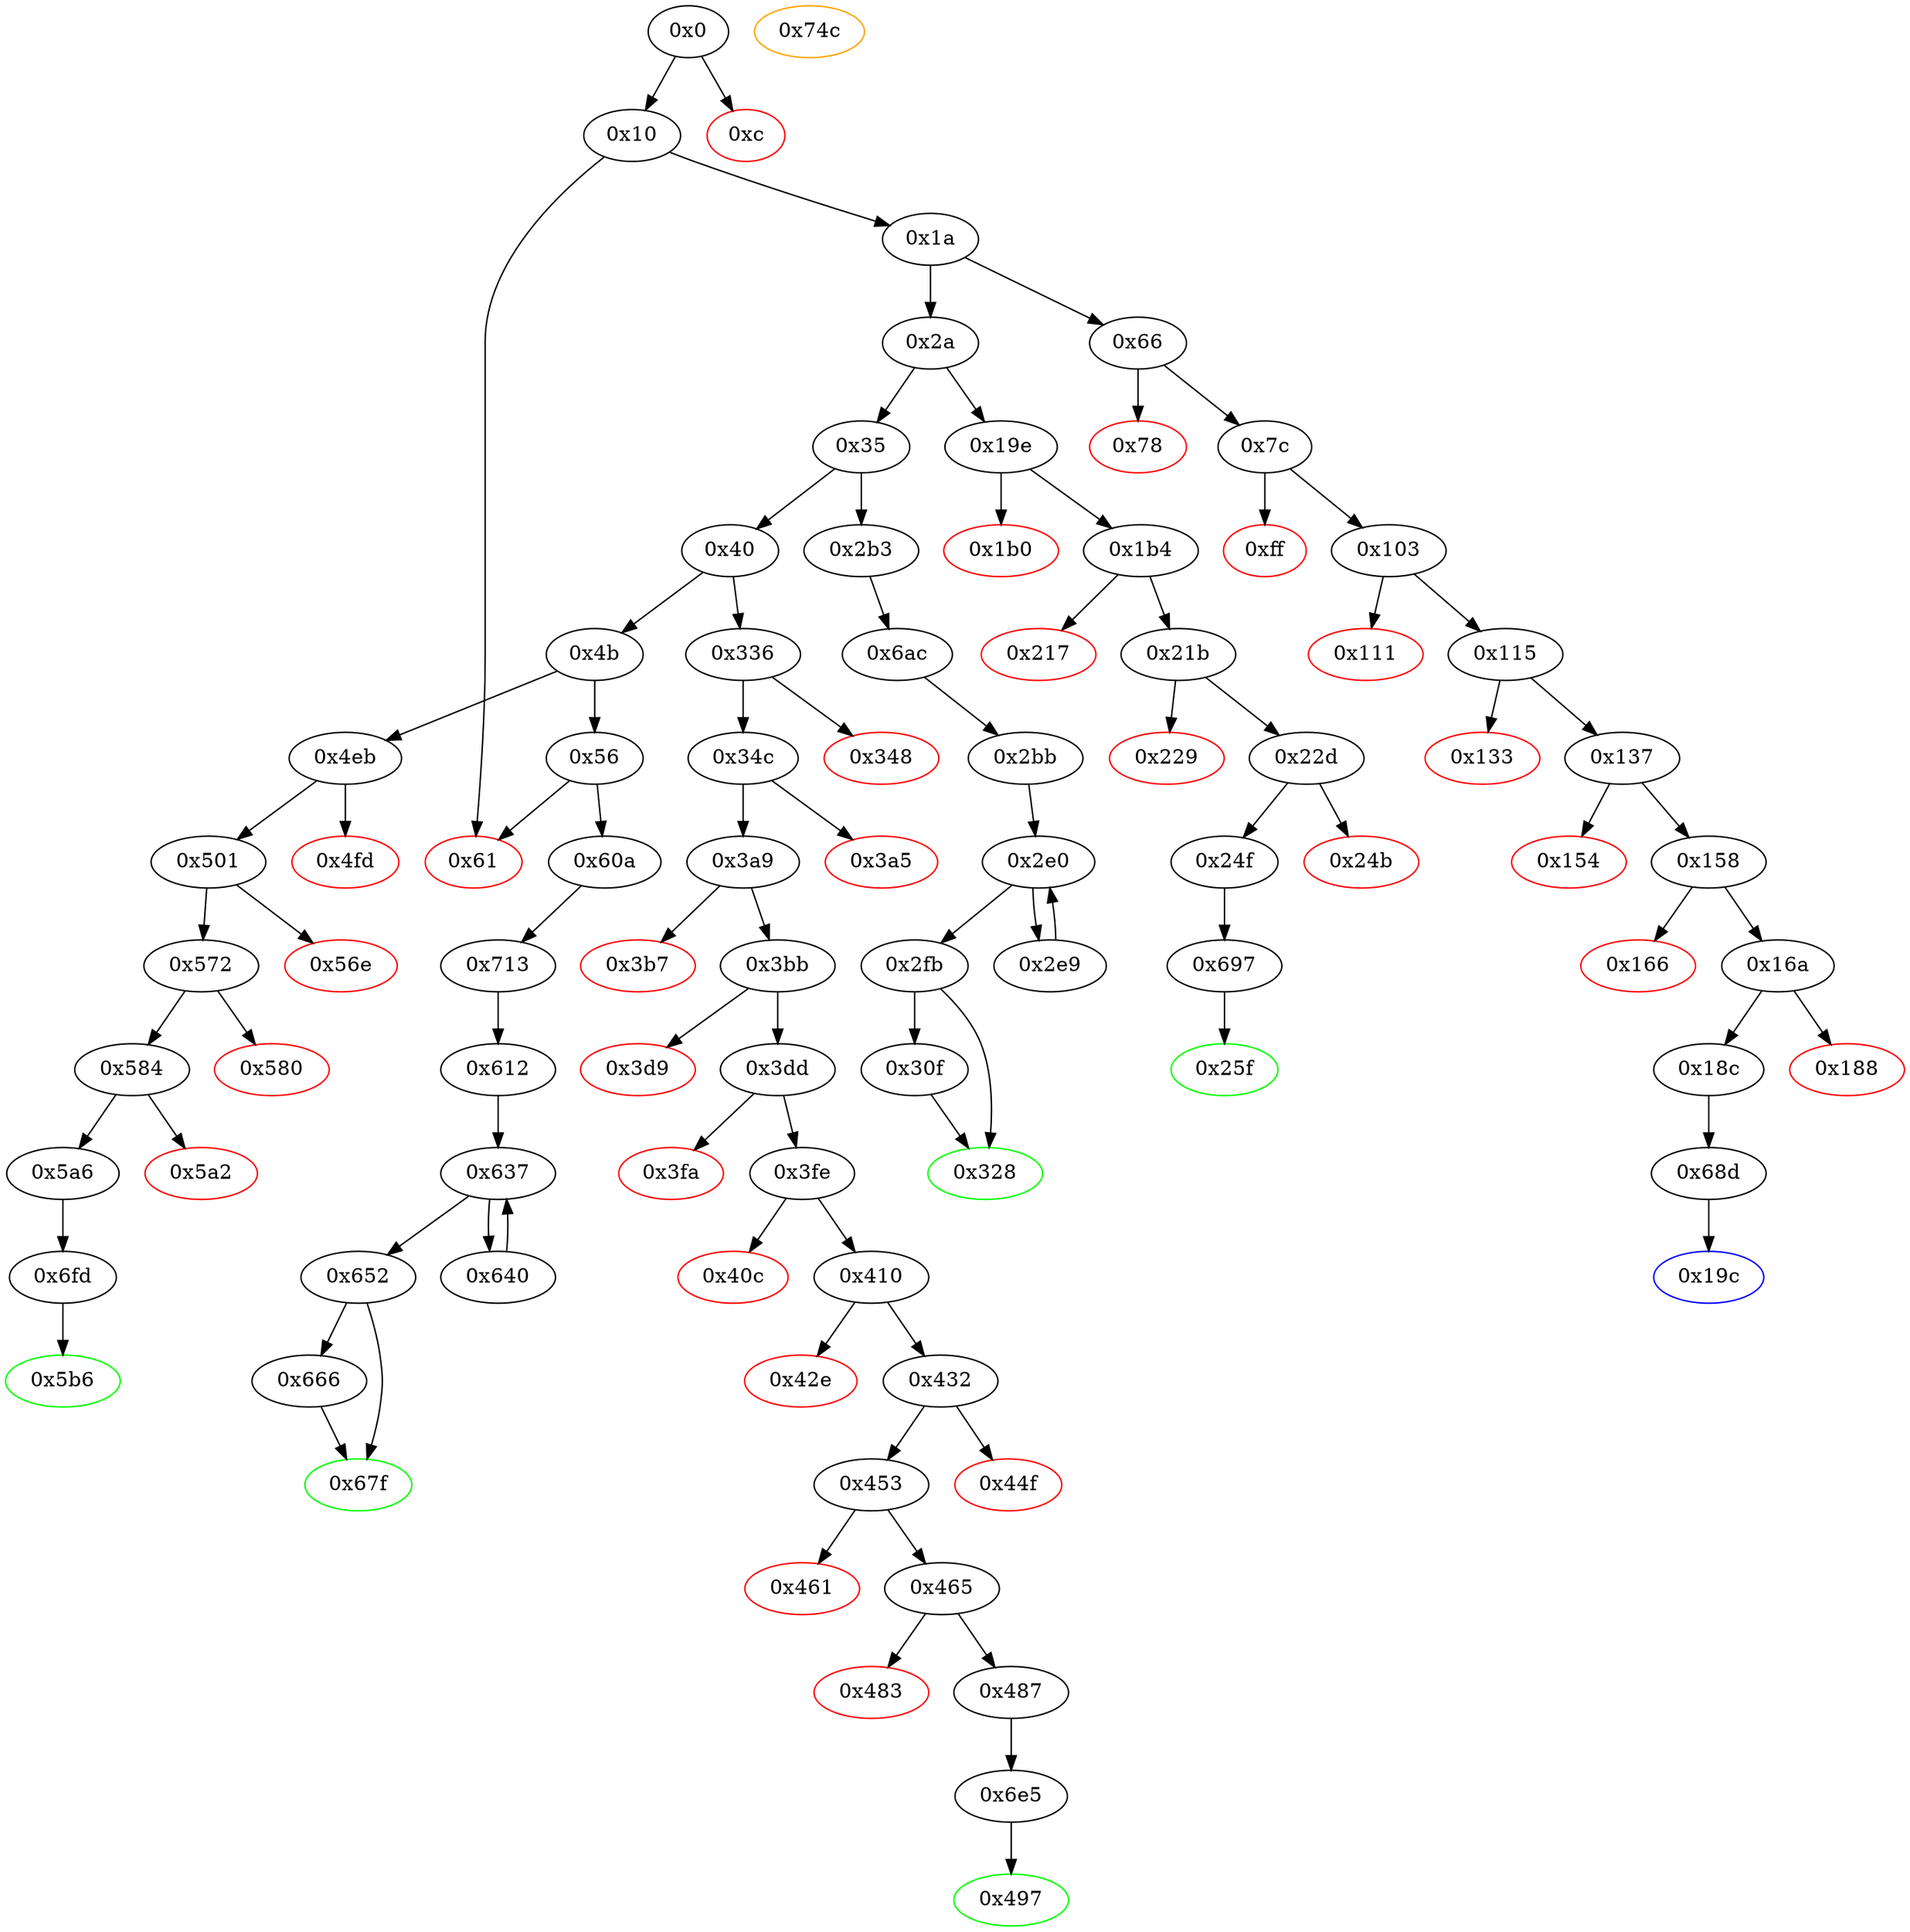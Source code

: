 strict digraph "" {
"0x432" [fillcolor=white, id="0x432", style=filled, tooltip="Block 0x432\n[0x432:0x44e]\n---\nPredecessors: [0x410]\nSuccessors: [0x44f, 0x453]\n---\n0x432 JUMPDEST\n0x433 SWAP1\n0x434 SWAP2\n0x435 SWAP3\n0x436 SWAP4\n0x437 SWAP2\n0x438 SWAP3\n0x439 SWAP4\n0x43a SWAP1\n0x43b DUP1\n0x43c CALLDATALOAD\n0x43d SWAP1\n0x43e PUSH1 0x20\n0x440 ADD\n0x441 SWAP1\n0x442 PUSH5 0x100000000\n0x448 DUP2\n0x449 GT\n0x44a ISZERO\n0x44b PUSH2 0x453\n0x44e JUMPI\n---\n0x432: JUMPDEST \n0x43c: V302 = CALLDATALOAD 0x84\n0x43e: V303 = 0x20\n0x440: V304 = ADD 0x20 0x84\n0x442: V305 = 0x100000000\n0x449: V306 = GT V302 0x100000000\n0x44a: V307 = ISZERO V306\n0x44b: V308 = 0x453\n0x44e: JUMPI 0x453 V307\n---\nEntry stack: [V13, 0x497, V238, V243, V263, V261, V235, 0x4, V291, V289, 0x84]\nStack pops: 5\nStack additions: [S2, S1, S4, S3, 0xa4, V302]\nExit stack: [V13, 0x497, V238, V243, V263, V261, V291, V289, V235, 0x4, 0xa4, V302]\n\nDef sites:\nV13: {0x1a.0x1f}\n0x497: {0x336.0x337}\nV238: {0x34c.0x368}\nV243: {0x34c.0x388}\nV263: {0x3bb.0x3c1}\nV261: {0x3bb.0x3bd}\nV235: {0x34c.0x34e}\n0x4: {0x336.0x33a}\nV291: {0x410.0x416}\nV289: {0x410.0x412}\n0x84: {0x3dd.0x3eb}\n"];
"0x18c" [fillcolor=white, id="0x18c", style=filled, tooltip="Block 0x18c\n[0x18c:0x19b]\n---\nPredecessors: [0x16a]\nSuccessors: [0x68d]\n---\n0x18c JUMPDEST\n0x18d SWAP1\n0x18e SWAP2\n0x18f SWAP3\n0x190 SWAP4\n0x191 SWAP2\n0x192 SWAP3\n0x193 SWAP4\n0x194 SWAP1\n0x195 POP\n0x196 POP\n0x197 POP\n0x198 PUSH2 0x68d\n0x19b JUMP\n---\n0x18c: JUMPDEST \n0x198: V117 = 0x68d\n0x19b: JUMP 0x68d\n---\nEntry stack: [V13, 0x19c, V45, V50, V55, V58, V78, V76, V42, 0x4, V106, V104, 0xc4]\nStack pops: 5\nStack additions: [S2, S1]\nExit stack: [V13, 0x19c, V45, V50, V55, V58, V78, V76, V106, V104]\n\nDef sites:\nV13: {0x1a.0x1f}\n0x19c: {0x66.0x67}\nV45: {0x7c.0x98}\nV50: {0x7c.0xb8}\nV55: {0x7c.0xd8}\nV58: {0x7c.0xe2}\nV78: {0x115.0x11b}\nV76: {0x115.0x117}\nV42: {0x7c.0x7e}\n0x4: {0x66.0x6a}\nV106: {0x16a.0x170}\nV104: {0x16a.0x16c}\n0xc4: {0x137.0x145}\n"];
"0x6ac" [fillcolor=white, id="0x6ac", style=filled, tooltip="Block 0x6ac\n[0x6ac:0x6e4]\n---\nPredecessors: [0x2b3]\nSuccessors: [0x2bb]\n---\n0x6ac JUMPDEST\n0x6ad PUSH1 0x40\n0x6af MLOAD\n0x6b0 DUP1\n0x6b1 PUSH1 0x40\n0x6b3 ADD\n0x6b4 PUSH1 0x40\n0x6b6 MSTORE\n0x6b7 DUP1\n0x6b8 PUSH1 0x18\n0x6ba DUP2\n0x6bb MSTORE\n0x6bc PUSH1 0x20\n0x6be ADD\n0x6bf PUSH32 0x44656661756c742043616c6c6261636b2048616e646c65720000000000000000\n0x6e0 DUP2\n0x6e1 MSTORE\n0x6e2 POP\n0x6e3 DUP2\n0x6e4 JUMP\n---\n0x6ac: JUMPDEST \n0x6ad: V459 = 0x40\n0x6af: V460 = M[0x40]\n0x6b1: V461 = 0x40\n0x6b3: V462 = ADD 0x40 V460\n0x6b4: V463 = 0x40\n0x6b6: M[0x40] = V462\n0x6b8: V464 = 0x18\n0x6bb: M[V460] = 0x18\n0x6bc: V465 = 0x20\n0x6be: V466 = ADD 0x20 V460\n0x6bf: V467 = 0x44656661756c742043616c6c6261636b2048616e646c65720000000000000000\n0x6e1: M[V466] = 0x44656661756c742043616c6c6261636b2048616e646c65720000000000000000\n0x6e4: JUMP 0x2bb\n---\nEntry stack: [V13, 0x2bb]\nStack pops: 1\nStack additions: [S0, V460]\nExit stack: [V13, 0x2bb, V460]\n\nDef sites:\nV13: {0x1a.0x1f}\n0x2bb: {0x2b3.0x2b4}\n"];
"0x3bb" [fillcolor=white, id="0x3bb", style=filled, tooltip="Block 0x3bb\n[0x3bb:0x3d8]\n---\nPredecessors: [0x3a9]\nSuccessors: [0x3d9, 0x3dd]\n---\n0x3bb JUMPDEST\n0x3bc DUP1\n0x3bd CALLDATALOAD\n0x3be SWAP1\n0x3bf PUSH1 0x20\n0x3c1 ADD\n0x3c2 SWAP2\n0x3c3 DUP5\n0x3c4 PUSH1 0x20\n0x3c6 DUP4\n0x3c7 MUL\n0x3c8 DUP5\n0x3c9 ADD\n0x3ca GT\n0x3cb PUSH5 0x100000000\n0x3d1 DUP4\n0x3d2 GT\n0x3d3 OR\n0x3d4 ISZERO\n0x3d5 PUSH2 0x3dd\n0x3d8 JUMPI\n---\n0x3bb: JUMPDEST \n0x3bd: V261 = CALLDATALOAD V254\n0x3bf: V262 = 0x20\n0x3c1: V263 = ADD 0x20 V254\n0x3c4: V264 = 0x20\n0x3c7: V265 = MUL V261 0x20\n0x3c9: V266 = ADD V263 V265\n0x3ca: V267 = GT V266 V235\n0x3cb: V268 = 0x100000000\n0x3d2: V269 = GT V261 0x100000000\n0x3d3: V270 = OR V269 V267\n0x3d4: V271 = ISZERO V270\n0x3d5: V272 = 0x3dd\n0x3d8: JUMPI 0x3dd V271\n---\nEntry stack: [V13, 0x497, V238, V243, V235, 0x4, 0x64, V254]\nStack pops: 4\nStack additions: [S3, S2, V263, V261, S1]\nExit stack: [V13, 0x497, V238, V243, V235, 0x4, V263, V261, 0x64]\n\nDef sites:\nV13: {0x1a.0x1f}\n0x497: {0x336.0x337}\nV238: {0x34c.0x368}\nV243: {0x34c.0x388}\nV235: {0x34c.0x34e}\n0x4: {0x336.0x33a}\n0x64: {0x34c.0x396}\nV254: {0x3a9.0x3ab}\n"];
"0x217" [color=red, fillcolor=white, id="0x217", style=filled, tooltip="Block 0x217\n[0x217:0x21a]\n---\nPredecessors: [0x1b4]\nSuccessors: []\n---\n0x217 PUSH1 0x0\n0x219 DUP1\n0x21a REVERT\n---\n0x217: V148 = 0x0\n0x21a: REVERT 0x0 0x0\n---\nEntry stack: [V13, 0x25f, V130, V135, V138, V127, 0x4, 0x84, V141]\nStack pops: 0\nStack additions: []\nExit stack: [V13, 0x25f, V130, V135, V138, V127, 0x4, 0x84, V141]\n\nDef sites:\nV13: {0x1a.0x1f}\n0x25f: {0x19e.0x19f}\nV130: {0x1b4.0x1d0}\nV135: {0x1b4.0x1f0}\nV138: {0x1b4.0x1fa}\nV127: {0x1b4.0x1b6}\n0x4: {0x19e.0x1a2}\n0x84: {0x1b4.0x208}\nV141: {0x1b4.0x204}\n"];
"0x40" [fillcolor=white, id="0x40", style=filled, tooltip="Block 0x40\n[0x40:0x4a]\n---\nPredecessors: [0x35]\nSuccessors: [0x4b, 0x336]\n---\n0x40 DUP1\n0x41 PUSH4 0xbc197c81\n0x46 EQ\n0x47 PUSH2 0x336\n0x4a JUMPI\n---\n0x41: V23 = 0xbc197c81\n0x46: V24 = EQ 0xbc197c81 V13\n0x47: V25 = 0x336\n0x4a: JUMPI 0x336 V24\n---\nEntry stack: [V13]\nStack pops: 1\nStack additions: [S0]\nExit stack: [V13]\n\nDef sites:\nV13: {0x1a.0x1f}\n"];
"0xff" [color=red, fillcolor=white, id="0xff", style=filled, tooltip="Block 0xff\n[0xff:0x102]\n---\nPredecessors: [0x7c]\nSuccessors: []\n---\n0xff PUSH1 0x0\n0x101 DUP1\n0x102 REVERT\n---\n0xff: V68 = 0x0\n0x102: REVERT 0x0 0x0\n---\nEntry stack: [V13, 0x19c, V45, V50, V55, V58, V42, 0x4, 0xa4, V61]\nStack pops: 0\nStack additions: []\nExit stack: [V13, 0x19c, V45, V50, V55, V58, V42, 0x4, 0xa4, V61]\n\nDef sites:\nV13: {0x1a.0x1f}\n0x19c: {0x66.0x67}\nV45: {0x7c.0x98}\nV50: {0x7c.0xb8}\nV55: {0x7c.0xd8}\nV58: {0x7c.0xe2}\nV42: {0x7c.0x7e}\n0x4: {0x66.0x6a}\n0xa4: {0x7c.0xf0}\nV61: {0x7c.0xec}\n"];
"0x68d" [fillcolor=white, id="0x68d", style=filled, tooltip="Block 0x68d\n[0x68d:0x696]\n---\nPredecessors: [0x18c]\nSuccessors: [0x19c]\n---\n0x68d JUMPDEST\n0x68e POP\n0x68f POP\n0x690 POP\n0x691 POP\n0x692 POP\n0x693 POP\n0x694 POP\n0x695 POP\n0x696 JUMP\n---\n0x68d: JUMPDEST \n0x696: JUMP 0x19c\n---\nEntry stack: [V13, 0x19c, V45, V50, V55, V58, V78, V76, V106, V104]\nStack pops: 9\nStack additions: []\nExit stack: [V13]\n\nDef sites:\nV13: {0x1a.0x1f}\n0x19c: {0x66.0x67}\nV45: {0x7c.0x98}\nV50: {0x7c.0xb8}\nV55: {0x7c.0xd8}\nV58: {0x7c.0xe2}\nV78: {0x115.0x11b}\nV76: {0x115.0x117}\nV106: {0x16a.0x170}\nV104: {0x16a.0x16c}\n"];
"0x1b0" [color=red, fillcolor=white, id="0x1b0", style=filled, tooltip="Block 0x1b0\n[0x1b0:0x1b3]\n---\nPredecessors: [0x19e]\nSuccessors: []\n---\n0x1b0 PUSH1 0x0\n0x1b2 DUP1\n0x1b3 REVERT\n---\n0x1b0: V126 = 0x0\n0x1b3: REVERT 0x0 0x0\n---\nEntry stack: [V13, 0x25f, 0x4, V121]\nStack pops: 0\nStack additions: []\nExit stack: [V13, 0x25f, 0x4, V121]\n\nDef sites:\nV13: {0x1a.0x1f}\n0x25f: {0x19e.0x19f}\n0x4: {0x19e.0x1a2}\nV121: {0x19e.0x1a6}\n"];
"0x1b4" [fillcolor=white, id="0x1b4", style=filled, tooltip="Block 0x1b4\n[0x1b4:0x216]\n---\nPredecessors: [0x19e]\nSuccessors: [0x217, 0x21b]\n---\n0x1b4 JUMPDEST\n0x1b5 DUP2\n0x1b6 ADD\n0x1b7 SWAP1\n0x1b8 DUP1\n0x1b9 DUP1\n0x1ba CALLDATALOAD\n0x1bb PUSH20 0xffffffffffffffffffffffffffffffffffffffff\n0x1d0 AND\n0x1d1 SWAP1\n0x1d2 PUSH1 0x20\n0x1d4 ADD\n0x1d5 SWAP1\n0x1d6 SWAP3\n0x1d7 SWAP2\n0x1d8 SWAP1\n0x1d9 DUP1\n0x1da CALLDATALOAD\n0x1db PUSH20 0xffffffffffffffffffffffffffffffffffffffff\n0x1f0 AND\n0x1f1 SWAP1\n0x1f2 PUSH1 0x20\n0x1f4 ADD\n0x1f5 SWAP1\n0x1f6 SWAP3\n0x1f7 SWAP2\n0x1f8 SWAP1\n0x1f9 DUP1\n0x1fa CALLDATALOAD\n0x1fb SWAP1\n0x1fc PUSH1 0x20\n0x1fe ADD\n0x1ff SWAP1\n0x200 SWAP3\n0x201 SWAP2\n0x202 SWAP1\n0x203 DUP1\n0x204 CALLDATALOAD\n0x205 SWAP1\n0x206 PUSH1 0x20\n0x208 ADD\n0x209 SWAP1\n0x20a PUSH5 0x100000000\n0x210 DUP2\n0x211 GT\n0x212 ISZERO\n0x213 PUSH2 0x21b\n0x216 JUMPI\n---\n0x1b4: JUMPDEST \n0x1b6: V127 = ADD 0x4 V121\n0x1ba: V128 = CALLDATALOAD 0x4\n0x1bb: V129 = 0xffffffffffffffffffffffffffffffffffffffff\n0x1d0: V130 = AND 0xffffffffffffffffffffffffffffffffffffffff V128\n0x1d2: V131 = 0x20\n0x1d4: V132 = ADD 0x20 0x4\n0x1da: V133 = CALLDATALOAD 0x24\n0x1db: V134 = 0xffffffffffffffffffffffffffffffffffffffff\n0x1f0: V135 = AND 0xffffffffffffffffffffffffffffffffffffffff V133\n0x1f2: V136 = 0x20\n0x1f4: V137 = ADD 0x20 0x24\n0x1fa: V138 = CALLDATALOAD 0x44\n0x1fc: V139 = 0x20\n0x1fe: V140 = ADD 0x20 0x44\n0x204: V141 = CALLDATALOAD 0x64\n0x206: V142 = 0x20\n0x208: V143 = ADD 0x20 0x64\n0x20a: V144 = 0x100000000\n0x211: V145 = GT V141 0x100000000\n0x212: V146 = ISZERO V145\n0x213: V147 = 0x21b\n0x216: JUMPI 0x21b V146\n---\nEntry stack: [V13, 0x25f, 0x4, V121]\nStack pops: 2\nStack additions: [V130, V135, V138, V127, S1, 0x84, V141]\nExit stack: [V13, 0x25f, V130, V135, V138, V127, 0x4, 0x84, V141]\n\nDef sites:\nV13: {0x1a.0x1f}\n0x25f: {0x19e.0x19f}\n0x4: {0x19e.0x1a2}\nV121: {0x19e.0x1a6}\n"];
"0x637" [fillcolor=white, id="0x637", style=filled, tooltip="Block 0x637\n[0x637:0x63f]\n---\nPredecessors: [0x612, 0x640]\nSuccessors: [0x640, 0x652]\n---\n0x637 JUMPDEST\n0x638 DUP4\n0x639 DUP2\n0x63a LT\n0x63b ISZERO\n0x63c PUSH2 0x652\n0x63f JUMPI\n---\n0x637: JUMPDEST \n0x63a: V426 = LT S0 V422\n0x63b: V427 = ISZERO V426\n0x63c: V428 = 0x652\n0x63f: JUMPI 0x652 V427\n---\nEntry stack: [V13, 0x612, V477, V415, V415, V421, V424, V422, V422, V421, V424, S0]\nStack pops: 4\nStack additions: [S3, S2, S1, S0]\nExit stack: [V13, 0x612, V477, V415, V415, V421, V424, V422, V422, V421, V424, S0]\n\nDef sites:\nV13: {0x1a.0x1f}\n0x612: {0x60a.0x60b}\nV477: {0x713.0x716}\nV415: {0x612.0x615}\nV415: {0x612.0x615}\nV421: {0x612.0x628}\nV424: {0x612.0x630}\nV422: {0x612.0x62c}\nV422: {0x612.0x62c}\nV421: {0x612.0x628}\nV424: {0x612.0x630}\nS0: {0x640.0x64b, 0x612.0x635}\n"];
"0x1a" [fillcolor=white, id="0x1a", style=filled, tooltip="Block 0x1a\n[0x1a:0x29]\n---\nPredecessors: [0x10]\nSuccessors: [0x2a, 0x66]\n---\n0x1a PUSH1 0x0\n0x1c CALLDATALOAD\n0x1d PUSH1 0xe0\n0x1f SHR\n0x20 DUP1\n0x21 PUSH3 0x23de29\n0x25 EQ\n0x26 PUSH2 0x66\n0x29 JUMPI\n---\n0x1a: V10 = 0x0\n0x1c: V11 = CALLDATALOAD 0x0\n0x1d: V12 = 0xe0\n0x1f: V13 = SHR 0xe0 V11\n0x21: V14 = 0x23de29\n0x25: V15 = EQ 0x23de29 V13\n0x26: V16 = 0x66\n0x29: JUMPI 0x66 V15\n---\nEntry stack: []\nStack pops: 0\nStack additions: [V13]\nExit stack: [V13]\n\nDef sites:\n"];
"0x56" [fillcolor=white, id="0x56", style=filled, tooltip="Block 0x56\n[0x56:0x60]\n---\nPredecessors: [0x4b]\nSuccessors: [0x61, 0x60a]\n---\n0x56 DUP1\n0x57 PUSH4 0xffa1ad74\n0x5c EQ\n0x5d PUSH2 0x60a\n0x60 JUMPI\n---\n0x57: V29 = 0xffa1ad74\n0x5c: V30 = EQ 0xffa1ad74 V13\n0x5d: V31 = 0x60a\n0x60: JUMPI 0x60a V30\n---\nEntry stack: [V13]\nStack pops: 1\nStack additions: [S0]\nExit stack: [V13]\n\nDef sites:\nV13: {0x1a.0x1f}\n"];
"0x60a" [fillcolor=white, id="0x60a", style=filled, tooltip="Block 0x60a\n[0x60a:0x611]\n---\nPredecessors: [0x56]\nSuccessors: [0x713]\n---\n0x60a JUMPDEST\n0x60b PUSH2 0x612\n0x60e PUSH2 0x713\n0x611 JUMP\n---\n0x60a: JUMPDEST \n0x60b: V412 = 0x612\n0x60e: V413 = 0x713\n0x611: JUMP 0x713\n---\nEntry stack: [V13]\nStack pops: 0\nStack additions: [0x612]\nExit stack: [V13, 0x612]\n\nDef sites:\nV13: {0x1a.0x1f}\n"];
"0x461" [color=red, fillcolor=white, id="0x461", style=filled, tooltip="Block 0x461\n[0x461:0x464]\n---\nPredecessors: [0x453]\nSuccessors: []\n---\n0x461 PUSH1 0x0\n0x463 DUP1\n0x464 REVERT\n---\n0x461: V316 = 0x0\n0x464: REVERT 0x0 0x0\n---\nEntry stack: [V13, 0x497, V238, V243, V263, V261, V291, V289, V235, 0x4, 0xa4, V310]\nStack pops: 0\nStack additions: []\nExit stack: [V13, 0x497, V238, V243, V263, V261, V291, V289, V235, 0x4, 0xa4, V310]\n\nDef sites:\nV13: {0x1a.0x1f}\n0x497: {0x336.0x337}\nV238: {0x34c.0x368}\nV243: {0x34c.0x388}\nV263: {0x3bb.0x3c1}\nV261: {0x3bb.0x3bd}\nV291: {0x410.0x416}\nV289: {0x410.0x412}\nV235: {0x34c.0x34e}\n0x4: {0x336.0x33a}\n0xa4: {0x432.0x440}\nV310: {0x453.0x455}\n"];
"0x67f" [color=green, fillcolor=white, id="0x67f", style=filled, tooltip="Block 0x67f\n[0x67f:0x68c]\n---\nPredecessors: [0x652, 0x666]\nSuccessors: []\n---\n0x67f JUMPDEST\n0x680 POP\n0x681 SWAP3\n0x682 POP\n0x683 POP\n0x684 POP\n0x685 PUSH1 0x40\n0x687 MLOAD\n0x688 DUP1\n0x689 SWAP2\n0x68a SUB\n0x68b SWAP1\n0x68c RETURN\n---\n0x67f: JUMPDEST \n0x685: V452 = 0x40\n0x687: V453 = M[0x40]\n0x68a: V454 = SUB S1 V453\n0x68c: RETURN V453 V454\n---\nEntry stack: [V13, 0x612, V477, V415, V415, S1, V437]\nStack pops: 5\nStack additions: []\nExit stack: [V13, 0x612]\n\nDef sites:\nV13: {0x1a.0x1f}\n0x612: {0x60a.0x60b}\nV477: {0x713.0x716}\nV415: {0x612.0x615}\nV415: {0x612.0x615}\nS1: {0x652.0x65b, 0x666.0x67c}\nV437: {0x652.0x65f}\n"];
"0x61" [color=red, fillcolor=white, id="0x61", style=filled, tooltip="Block 0x61\n[0x61:0x65]\n---\nPredecessors: [0x10, 0x56]\nSuccessors: []\n---\n0x61 JUMPDEST\n0x62 PUSH1 0x0\n0x64 DUP1\n0x65 REVERT\n---\n0x61: JUMPDEST \n0x62: V32 = 0x0\n0x65: REVERT 0x0 0x0\n---\nEntry stack: [V13]\nStack pops: 0\nStack additions: []\nExit stack: [V13]\n\nDef sites:\nV13: {0x1a.0x1f}\n"];
"0x5a6" [fillcolor=white, id="0x5a6", style=filled, tooltip="Block 0x5a6\n[0x5a6:0x5b5]\n---\nPredecessors: [0x584]\nSuccessors: [0x6fd]\n---\n0x5a6 JUMPDEST\n0x5a7 SWAP1\n0x5a8 SWAP2\n0x5a9 SWAP3\n0x5aa SWAP4\n0x5ab SWAP2\n0x5ac SWAP3\n0x5ad SWAP4\n0x5ae SWAP1\n0x5af POP\n0x5b0 POP\n0x5b1 POP\n0x5b2 PUSH2 0x6fd\n0x5b5 JUMP\n---\n0x5a6: JUMPDEST \n0x5b2: V398 = 0x6fd\n0x5b5: JUMP 0x6fd\n---\nEntry stack: [V13, 0x5b6, V356, V361, V364, V367, V353, 0x4, V387, V385, 0xa4]\nStack pops: 5\nStack additions: [S2, S1]\nExit stack: [V13, 0x5b6, V356, V361, V364, V367, V387, V385]\n\nDef sites:\nV13: {0x1a.0x1f}\n0x5b6: {0x4eb.0x4ec}\nV356: {0x501.0x51d}\nV361: {0x501.0x53d}\nV364: {0x501.0x547}\nV367: {0x501.0x551}\nV353: {0x501.0x503}\n0x4: {0x4eb.0x4ef}\nV387: {0x584.0x58a}\nV385: {0x584.0x586}\n0xa4: {0x501.0x55f}\n"];
"0x25f" [color=green, fillcolor=white, id="0x25f", style=filled, tooltip="Block 0x25f\n[0x25f:0x2b2]\n---\nPredecessors: [0x697]\nSuccessors: []\n---\n0x25f JUMPDEST\n0x260 PUSH1 0x40\n0x262 MLOAD\n0x263 DUP1\n0x264 DUP3\n0x265 PUSH28 0xffffffffffffffffffffffffffffffffffffffffffffffffffffffff\n0x282 NOT\n0x283 AND\n0x284 PUSH28 0xffffffffffffffffffffffffffffffffffffffffffffffffffffffff\n0x2a1 NOT\n0x2a2 AND\n0x2a3 DUP2\n0x2a4 MSTORE\n0x2a5 PUSH1 0x20\n0x2a7 ADD\n0x2a8 SWAP2\n0x2a9 POP\n0x2aa POP\n0x2ab PUSH1 0x40\n0x2ad MLOAD\n0x2ae DUP1\n0x2af SWAP2\n0x2b0 SUB\n0x2b1 SWAP1\n0x2b2 RETURN\n---\n0x25f: JUMPDEST \n0x260: V170 = 0x40\n0x262: V171 = M[0x40]\n0x265: V172 = 0xffffffffffffffffffffffffffffffffffffffffffffffffffffffff\n0x282: V173 = NOT 0xffffffffffffffffffffffffffffffffffffffffffffffffffffffff\n0x283: V174 = AND 0xffffffff00000000000000000000000000000000000000000000000000000000 0x150b7a0200000000000000000000000000000000000000000000000000000000\n0x284: V175 = 0xffffffffffffffffffffffffffffffffffffffffffffffffffffffff\n0x2a1: V176 = NOT 0xffffffffffffffffffffffffffffffffffffffffffffffffffffffff\n0x2a2: V177 = AND 0xffffffff00000000000000000000000000000000000000000000000000000000 0x150b7a0200000000000000000000000000000000000000000000000000000000\n0x2a4: M[V171] = 0x150b7a0200000000000000000000000000000000000000000000000000000000\n0x2a5: V178 = 0x20\n0x2a7: V179 = ADD 0x20 V171\n0x2ab: V180 = 0x40\n0x2ad: V181 = M[0x40]\n0x2b0: V182 = SUB V179 V181\n0x2b2: RETURN V181 V182\n---\nEntry stack: [V13, 0x150b7a0200000000000000000000000000000000000000000000000000000000]\nStack pops: 1\nStack additions: []\nExit stack: [V13]\n\nDef sites:\nV13: {0x1a.0x1f}\n0x150b7a0200000000000000000000000000000000000000000000000000000000: {0x697.0x6a1}\n"];
"0x154" [color=red, fillcolor=white, id="0x154", style=filled, tooltip="Block 0x154\n[0x154:0x157]\n---\nPredecessors: [0x137]\nSuccessors: []\n---\n0x154 PUSH1 0x0\n0x156 DUP1\n0x157 REVERT\n---\n0x154: V96 = 0x0\n0x157: REVERT 0x0 0x0\n---\nEntry stack: [V13, 0x19c, V45, V50, V55, V58, V78, V76, V42, 0x4, 0xc4, V89]\nStack pops: 0\nStack additions: []\nExit stack: [V13, 0x19c, V45, V50, V55, V58, V78, V76, V42, 0x4, 0xc4, V89]\n\nDef sites:\nV13: {0x1a.0x1f}\n0x19c: {0x66.0x67}\nV45: {0x7c.0x98}\nV50: {0x7c.0xb8}\nV55: {0x7c.0xd8}\nV58: {0x7c.0xe2}\nV78: {0x115.0x11b}\nV76: {0x115.0x117}\nV42: {0x7c.0x7e}\n0x4: {0x66.0x6a}\n0xc4: {0x137.0x145}\nV89: {0x137.0x141}\n"];
"0x483" [color=red, fillcolor=white, id="0x483", style=filled, tooltip="Block 0x483\n[0x483:0x486]\n---\nPredecessors: [0x465]\nSuccessors: []\n---\n0x483 PUSH1 0x0\n0x485 DUP1\n0x486 REVERT\n---\n0x483: V329 = 0x0\n0x486: REVERT 0x0 0x0\n---\nEntry stack: [V13, 0x497, V238, V243, V263, V261, V291, V289, V235, 0x4, V319, V317, 0xa4]\nStack pops: 0\nStack additions: []\nExit stack: [V13, 0x497, V238, V243, V263, V261, V291, V289, V235, 0x4, V319, V317, 0xa4]\n\nDef sites:\nV13: {0x1a.0x1f}\n0x497: {0x336.0x337}\nV238: {0x34c.0x368}\nV243: {0x34c.0x388}\nV263: {0x3bb.0x3c1}\nV261: {0x3bb.0x3bd}\nV291: {0x410.0x416}\nV289: {0x410.0x412}\nV235: {0x34c.0x34e}\n0x4: {0x336.0x33a}\nV319: {0x465.0x46b}\nV317: {0x465.0x467}\n0xa4: {0x432.0x440}\n"];
"0x34c" [fillcolor=white, id="0x34c", style=filled, tooltip="Block 0x34c\n[0x34c:0x3a4]\n---\nPredecessors: [0x336]\nSuccessors: [0x3a5, 0x3a9]\n---\n0x34c JUMPDEST\n0x34d DUP2\n0x34e ADD\n0x34f SWAP1\n0x350 DUP1\n0x351 DUP1\n0x352 CALLDATALOAD\n0x353 PUSH20 0xffffffffffffffffffffffffffffffffffffffff\n0x368 AND\n0x369 SWAP1\n0x36a PUSH1 0x20\n0x36c ADD\n0x36d SWAP1\n0x36e SWAP3\n0x36f SWAP2\n0x370 SWAP1\n0x371 DUP1\n0x372 CALLDATALOAD\n0x373 PUSH20 0xffffffffffffffffffffffffffffffffffffffff\n0x388 AND\n0x389 SWAP1\n0x38a PUSH1 0x20\n0x38c ADD\n0x38d SWAP1\n0x38e SWAP3\n0x38f SWAP2\n0x390 SWAP1\n0x391 DUP1\n0x392 CALLDATALOAD\n0x393 SWAP1\n0x394 PUSH1 0x20\n0x396 ADD\n0x397 SWAP1\n0x398 PUSH5 0x100000000\n0x39e DUP2\n0x39f GT\n0x3a0 ISZERO\n0x3a1 PUSH2 0x3a9\n0x3a4 JUMPI\n---\n0x34c: JUMPDEST \n0x34e: V235 = ADD 0x4 V229\n0x352: V236 = CALLDATALOAD 0x4\n0x353: V237 = 0xffffffffffffffffffffffffffffffffffffffff\n0x368: V238 = AND 0xffffffffffffffffffffffffffffffffffffffff V236\n0x36a: V239 = 0x20\n0x36c: V240 = ADD 0x20 0x4\n0x372: V241 = CALLDATALOAD 0x24\n0x373: V242 = 0xffffffffffffffffffffffffffffffffffffffff\n0x388: V243 = AND 0xffffffffffffffffffffffffffffffffffffffff V241\n0x38a: V244 = 0x20\n0x38c: V245 = ADD 0x20 0x24\n0x392: V246 = CALLDATALOAD 0x44\n0x394: V247 = 0x20\n0x396: V248 = ADD 0x20 0x44\n0x398: V249 = 0x100000000\n0x39f: V250 = GT V246 0x100000000\n0x3a0: V251 = ISZERO V250\n0x3a1: V252 = 0x3a9\n0x3a4: JUMPI 0x3a9 V251\n---\nEntry stack: [V13, 0x497, 0x4, V229]\nStack pops: 2\nStack additions: [V238, V243, V235, S1, 0x64, V246]\nExit stack: [V13, 0x497, V238, V243, V235, 0x4, 0x64, V246]\n\nDef sites:\nV13: {0x1a.0x1f}\n0x497: {0x336.0x337}\n0x4: {0x336.0x33a}\nV229: {0x336.0x33e}\n"];
"0x44f" [color=red, fillcolor=white, id="0x44f", style=filled, tooltip="Block 0x44f\n[0x44f:0x452]\n---\nPredecessors: [0x432]\nSuccessors: []\n---\n0x44f PUSH1 0x0\n0x451 DUP1\n0x452 REVERT\n---\n0x44f: V309 = 0x0\n0x452: REVERT 0x0 0x0\n---\nEntry stack: [V13, 0x497, V238, V243, V263, V261, V291, V289, V235, 0x4, 0xa4, V302]\nStack pops: 0\nStack additions: []\nExit stack: [V13, 0x497, V238, V243, V263, V261, V291, V289, V235, 0x4, 0xa4, V302]\n\nDef sites:\nV13: {0x1a.0x1f}\n0x497: {0x336.0x337}\nV238: {0x34c.0x368}\nV243: {0x34c.0x388}\nV263: {0x3bb.0x3c1}\nV261: {0x3bb.0x3bd}\nV291: {0x410.0x416}\nV289: {0x410.0x412}\nV235: {0x34c.0x34e}\n0x4: {0x336.0x33a}\n0xa4: {0x432.0x440}\nV302: {0x432.0x43c}\n"];
"0x2e0" [fillcolor=white, id="0x2e0", style=filled, tooltip="Block 0x2e0\n[0x2e0:0x2e8]\n---\nPredecessors: [0x2bb, 0x2e9]\nSuccessors: [0x2e9, 0x2fb]\n---\n0x2e0 JUMPDEST\n0x2e1 DUP4\n0x2e2 DUP2\n0x2e3 LT\n0x2e4 ISZERO\n0x2e5 PUSH2 0x2fb\n0x2e8 JUMPI\n---\n0x2e0: JUMPDEST \n0x2e3: V197 = LT S0 V193\n0x2e4: V198 = ISZERO V197\n0x2e5: V199 = 0x2fb\n0x2e8: JUMPI 0x2fb V198\n---\nEntry stack: [V13, 0x2bb, V460, V186, V186, V192, V195, V193, V193, V192, V195, S0]\nStack pops: 4\nStack additions: [S3, S2, S1, S0]\nExit stack: [V13, 0x2bb, V460, V186, V186, V192, V195, V193, V193, V192, V195, S0]\n\nDef sites:\nV13: {0x1a.0x1f}\n0x2bb: {0x2b3.0x2b4}\nV460: {0x6ac.0x6af}\nV186: {0x2bb.0x2be}\nV186: {0x2bb.0x2be}\nV192: {0x2bb.0x2d1}\nV195: {0x2bb.0x2d9}\nV193: {0x2bb.0x2d5}\nV193: {0x2bb.0x2d5}\nV192: {0x2bb.0x2d1}\nV195: {0x2bb.0x2d9}\nS0: {0x2e9.0x2f4, 0x2bb.0x2de}\n"];
"0x6fd" [fillcolor=white, id="0x6fd", style=filled, tooltip="Block 0x6fd\n[0x6fd:0x712]\n---\nPredecessors: [0x5a6]\nSuccessors: [0x5b6]\n---\n0x6fd JUMPDEST\n0x6fe PUSH1 0x0\n0x700 PUSH4 0xf23a6e61\n0x705 PUSH1 0xe0\n0x707 SHL\n0x708 SWAP1\n0x709 POP\n0x70a SWAP7\n0x70b SWAP6\n0x70c POP\n0x70d POP\n0x70e POP\n0x70f POP\n0x710 POP\n0x711 POP\n0x712 JUMP\n---\n0x6fd: JUMPDEST \n0x6fe: V472 = 0x0\n0x700: V473 = 0xf23a6e61\n0x705: V474 = 0xe0\n0x707: V475 = SHL 0xe0 0xf23a6e61\n0x712: JUMP 0x5b6\n---\nEntry stack: [V13, 0x5b6, V356, V361, V364, V367, V387, V385]\nStack pops: 7\nStack additions: [0xf23a6e6100000000000000000000000000000000000000000000000000000000]\nExit stack: [V13, 0xf23a6e6100000000000000000000000000000000000000000000000000000000]\n\nDef sites:\nV13: {0x1a.0x1f}\n0x5b6: {0x4eb.0x4ec}\nV356: {0x501.0x51d}\nV361: {0x501.0x53d}\nV364: {0x501.0x547}\nV367: {0x501.0x551}\nV387: {0x584.0x58a}\nV385: {0x584.0x586}\n"];
"0x4b" [fillcolor=white, id="0x4b", style=filled, tooltip="Block 0x4b\n[0x4b:0x55]\n---\nPredecessors: [0x40]\nSuccessors: [0x56, 0x4eb]\n---\n0x4b DUP1\n0x4c PUSH4 0xf23a6e61\n0x51 EQ\n0x52 PUSH2 0x4eb\n0x55 JUMPI\n---\n0x4c: V26 = 0xf23a6e61\n0x51: V27 = EQ 0xf23a6e61 V13\n0x52: V28 = 0x4eb\n0x55: JUMPI 0x4eb V27\n---\nEntry stack: [V13]\nStack pops: 1\nStack additions: [S0]\nExit stack: [V13]\n\nDef sites:\nV13: {0x1a.0x1f}\n"];
"0x3fa" [color=red, fillcolor=white, id="0x3fa", style=filled, tooltip="Block 0x3fa\n[0x3fa:0x3fd]\n---\nPredecessors: [0x3dd]\nSuccessors: []\n---\n0x3fa PUSH1 0x0\n0x3fc DUP1\n0x3fd REVERT\n---\n0x3fa: V281 = 0x0\n0x3fd: REVERT 0x0 0x0\n---\nEntry stack: [V13, 0x497, V238, V243, V263, V261, V235, 0x4, 0x84, V274]\nStack pops: 0\nStack additions: []\nExit stack: [V13, 0x497, V238, V243, V263, V261, V235, 0x4, 0x84, V274]\n\nDef sites:\nV13: {0x1a.0x1f}\n0x497: {0x336.0x337}\nV238: {0x34c.0x368}\nV243: {0x34c.0x388}\nV263: {0x3bb.0x3c1}\nV261: {0x3bb.0x3bd}\nV235: {0x34c.0x34e}\n0x4: {0x336.0x33a}\n0x84: {0x3dd.0x3eb}\nV274: {0x3dd.0x3e7}\n"];
"0x5a2" [color=red, fillcolor=white, id="0x5a2", style=filled, tooltip="Block 0x5a2\n[0x5a2:0x5a5]\n---\nPredecessors: [0x584]\nSuccessors: []\n---\n0x5a2 PUSH1 0x0\n0x5a4 DUP1\n0x5a5 REVERT\n---\n0x5a2: V397 = 0x0\n0x5a5: REVERT 0x0 0x0\n---\nEntry stack: [V13, 0x5b6, V356, V361, V364, V367, V353, 0x4, V387, V385, 0xa4]\nStack pops: 0\nStack additions: []\nExit stack: [V13, 0x5b6, V356, V361, V364, V367, V353, 0x4, V387, V385, 0xa4]\n\nDef sites:\nV13: {0x1a.0x1f}\n0x5b6: {0x4eb.0x4ec}\nV356: {0x501.0x51d}\nV361: {0x501.0x53d}\nV364: {0x501.0x547}\nV367: {0x501.0x551}\nV353: {0x501.0x503}\n0x4: {0x4eb.0x4ef}\nV387: {0x584.0x58a}\nV385: {0x584.0x586}\n0xa4: {0x501.0x55f}\n"];
"0x336" [fillcolor=white, id="0x336", style=filled, tooltip="Block 0x336\n[0x336:0x347]\n---\nPredecessors: [0x40]\nSuccessors: [0x348, 0x34c]\n---\n0x336 JUMPDEST\n0x337 PUSH2 0x497\n0x33a PUSH1 0x4\n0x33c DUP1\n0x33d CALLDATASIZE\n0x33e SUB\n0x33f PUSH1 0xa0\n0x341 DUP2\n0x342 LT\n0x343 ISZERO\n0x344 PUSH2 0x34c\n0x347 JUMPI\n---\n0x336: JUMPDEST \n0x337: V226 = 0x497\n0x33a: V227 = 0x4\n0x33d: V228 = CALLDATASIZE\n0x33e: V229 = SUB V228 0x4\n0x33f: V230 = 0xa0\n0x342: V231 = LT V229 0xa0\n0x343: V232 = ISZERO V231\n0x344: V233 = 0x34c\n0x347: JUMPI 0x34c V232\n---\nEntry stack: [V13]\nStack pops: 0\nStack additions: [0x497, 0x4, V229]\nExit stack: [V13, 0x497, 0x4, V229]\n\nDef sites:\nV13: {0x1a.0x1f}\n"];
"0x713" [fillcolor=white, id="0x713", style=filled, tooltip="Block 0x713\n[0x713:0x74b]\n---\nPredecessors: [0x60a]\nSuccessors: [0x612]\n---\n0x713 JUMPDEST\n0x714 PUSH1 0x40\n0x716 MLOAD\n0x717 DUP1\n0x718 PUSH1 0x40\n0x71a ADD\n0x71b PUSH1 0x40\n0x71d MSTORE\n0x71e DUP1\n0x71f PUSH1 0x5\n0x721 DUP2\n0x722 MSTORE\n0x723 PUSH1 0x20\n0x725 ADD\n0x726 PUSH32 0x312e302e30000000000000000000000000000000000000000000000000000000\n0x747 DUP2\n0x748 MSTORE\n0x749 POP\n0x74a DUP2\n0x74b JUMP\n---\n0x713: JUMPDEST \n0x714: V476 = 0x40\n0x716: V477 = M[0x40]\n0x718: V478 = 0x40\n0x71a: V479 = ADD 0x40 V477\n0x71b: V480 = 0x40\n0x71d: M[0x40] = V479\n0x71f: V481 = 0x5\n0x722: M[V477] = 0x5\n0x723: V482 = 0x20\n0x725: V483 = ADD 0x20 V477\n0x726: V484 = 0x312e302e30000000000000000000000000000000000000000000000000000000\n0x748: M[V483] = 0x312e302e30000000000000000000000000000000000000000000000000000000\n0x74b: JUMP 0x612\n---\nEntry stack: [V13, 0x612]\nStack pops: 1\nStack additions: [S0, V477]\nExit stack: [V13, 0x612, V477]\n\nDef sites:\nV13: {0x1a.0x1f}\n0x612: {0x60a.0x60b}\n"];
"0x580" [color=red, fillcolor=white, id="0x580", style=filled, tooltip="Block 0x580\n[0x580:0x583]\n---\nPredecessors: [0x572]\nSuccessors: []\n---\n0x580 PUSH1 0x0\n0x582 DUP1\n0x583 REVERT\n---\n0x580: V384 = 0x0\n0x583: REVERT 0x0 0x0\n---\nEntry stack: [V13, 0x5b6, V356, V361, V364, V367, V353, 0x4, 0xa4, V378]\nStack pops: 0\nStack additions: []\nExit stack: [V13, 0x5b6, V356, V361, V364, V367, V353, 0x4, 0xa4, V378]\n\nDef sites:\nV13: {0x1a.0x1f}\n0x5b6: {0x4eb.0x4ec}\nV356: {0x501.0x51d}\nV361: {0x501.0x53d}\nV364: {0x501.0x547}\nV367: {0x501.0x551}\nV353: {0x501.0x503}\n0x4: {0x4eb.0x4ef}\n0xa4: {0x501.0x55f}\nV378: {0x572.0x574}\n"];
"0x3a5" [color=red, fillcolor=white, id="0x3a5", style=filled, tooltip="Block 0x3a5\n[0x3a5:0x3a8]\n---\nPredecessors: [0x34c]\nSuccessors: []\n---\n0x3a5 PUSH1 0x0\n0x3a7 DUP1\n0x3a8 REVERT\n---\n0x3a5: V253 = 0x0\n0x3a8: REVERT 0x0 0x0\n---\nEntry stack: [V13, 0x497, V238, V243, V235, 0x4, 0x64, V246]\nStack pops: 0\nStack additions: []\nExit stack: [V13, 0x497, V238, V243, V235, 0x4, 0x64, V246]\n\nDef sites:\nV13: {0x1a.0x1f}\n0x497: {0x336.0x337}\nV238: {0x34c.0x368}\nV243: {0x34c.0x388}\nV235: {0x34c.0x34e}\n0x4: {0x336.0x33a}\n0x64: {0x34c.0x396}\nV246: {0x34c.0x392}\n"];
"0xc" [color=red, fillcolor=white, id="0xc", style=filled, tooltip="Block 0xc\n[0xc:0xf]\n---\nPredecessors: [0x0]\nSuccessors: []\n---\n0xc PUSH1 0x0\n0xe DUP1\n0xf REVERT\n---\n0xc: V5 = 0x0\n0xf: REVERT 0x0 0x0\n---\nEntry stack: [V2]\nStack pops: 0\nStack additions: []\nExit stack: [V2]\n\nDef sites:\nV2: {0x0.0x5}\n"];
"0x56e" [color=red, fillcolor=white, id="0x56e", style=filled, tooltip="Block 0x56e\n[0x56e:0x571]\n---\nPredecessors: [0x501]\nSuccessors: []\n---\n0x56e PUSH1 0x0\n0x570 DUP1\n0x571 REVERT\n---\n0x56e: V377 = 0x0\n0x571: REVERT 0x0 0x0\n---\nEntry stack: [V13, 0x5b6, V356, V361, V364, V367, V353, 0x4, 0xa4, V370]\nStack pops: 0\nStack additions: []\nExit stack: [V13, 0x5b6, V356, V361, V364, V367, V353, 0x4, 0xa4, V370]\n\nDef sites:\nV13: {0x1a.0x1f}\n0x5b6: {0x4eb.0x4ec}\nV356: {0x501.0x51d}\nV361: {0x501.0x53d}\nV364: {0x501.0x547}\nV367: {0x501.0x551}\nV353: {0x501.0x503}\n0x4: {0x4eb.0x4ef}\n0xa4: {0x501.0x55f}\nV370: {0x501.0x55b}\n"];
"0x652" [fillcolor=white, id="0x652", style=filled, tooltip="Block 0x652\n[0x652:0x665]\n---\nPredecessors: [0x637]\nSuccessors: [0x666, 0x67f]\n---\n0x652 JUMPDEST\n0x653 POP\n0x654 POP\n0x655 POP\n0x656 POP\n0x657 SWAP1\n0x658 POP\n0x659 SWAP1\n0x65a DUP2\n0x65b ADD\n0x65c SWAP1\n0x65d PUSH1 0x1f\n0x65f AND\n0x660 DUP1\n0x661 ISZERO\n0x662 PUSH2 0x67f\n0x665 JUMPI\n---\n0x652: JUMPDEST \n0x65b: V435 = ADD V422 V421\n0x65d: V436 = 0x1f\n0x65f: V437 = AND 0x1f V422\n0x661: V438 = ISZERO V437\n0x662: V439 = 0x67f\n0x665: JUMPI 0x67f V438\n---\nEntry stack: [V13, 0x612, V477, V415, V415, V421, V424, V422, V422, V421, V424, S0]\nStack pops: 7\nStack additions: [V435, V437]\nExit stack: [V13, 0x612, V477, V415, V415, V435, V437]\n\nDef sites:\nV13: {0x1a.0x1f}\n0x612: {0x60a.0x60b}\nV477: {0x713.0x716}\nV415: {0x612.0x615}\nV415: {0x612.0x615}\nV421: {0x612.0x628}\nV424: {0x612.0x630}\nV422: {0x612.0x62c}\nV422: {0x612.0x62c}\nV421: {0x612.0x628}\nV424: {0x612.0x630}\nS0: {0x640.0x64b, 0x612.0x635}\n"];
"0x612" [fillcolor=white, id="0x612", style=filled, tooltip="Block 0x612\n[0x612:0x636]\n---\nPredecessors: [0x713]\nSuccessors: [0x637]\n---\n0x612 JUMPDEST\n0x613 PUSH1 0x40\n0x615 MLOAD\n0x616 DUP1\n0x617 DUP1\n0x618 PUSH1 0x20\n0x61a ADD\n0x61b DUP3\n0x61c DUP2\n0x61d SUB\n0x61e DUP3\n0x61f MSTORE\n0x620 DUP4\n0x621 DUP2\n0x622 DUP2\n0x623 MLOAD\n0x624 DUP2\n0x625 MSTORE\n0x626 PUSH1 0x20\n0x628 ADD\n0x629 SWAP2\n0x62a POP\n0x62b DUP1\n0x62c MLOAD\n0x62d SWAP1\n0x62e PUSH1 0x20\n0x630 ADD\n0x631 SWAP1\n0x632 DUP1\n0x633 DUP4\n0x634 DUP4\n0x635 PUSH1 0x0\n---\n0x612: JUMPDEST \n0x613: V414 = 0x40\n0x615: V415 = M[0x40]\n0x618: V416 = 0x20\n0x61a: V417 = ADD 0x20 V415\n0x61d: V418 = SUB V417 V415\n0x61f: M[V415] = V418\n0x623: V419 = M[V477]\n0x625: M[V417] = V419\n0x626: V420 = 0x20\n0x628: V421 = ADD 0x20 V417\n0x62c: V422 = M[V477]\n0x62e: V423 = 0x20\n0x630: V424 = ADD 0x20 V477\n0x635: V425 = 0x0\n---\nEntry stack: [V13, 0x612, V477]\nStack pops: 1\nStack additions: [S0, V415, V415, V421, V424, V422, V422, V421, V424, 0x0]\nExit stack: [V13, 0x612, V477, V415, V415, V421, V424, V422, V422, V421, V424, 0x0]\n\nDef sites:\nV13: {0x1a.0x1f}\n0x612: {0x60a.0x60b}\nV477: {0x713.0x716}\n"];
"0x21b" [fillcolor=white, id="0x21b", style=filled, tooltip="Block 0x21b\n[0x21b:0x228]\n---\nPredecessors: [0x1b4]\nSuccessors: [0x229, 0x22d]\n---\n0x21b JUMPDEST\n0x21c DUP3\n0x21d ADD\n0x21e DUP4\n0x21f PUSH1 0x20\n0x221 DUP3\n0x222 ADD\n0x223 GT\n0x224 ISZERO\n0x225 PUSH2 0x22d\n0x228 JUMPI\n---\n0x21b: JUMPDEST \n0x21d: V149 = ADD 0x4 V141\n0x21f: V150 = 0x20\n0x222: V151 = ADD V149 0x20\n0x223: V152 = GT V151 V127\n0x224: V153 = ISZERO V152\n0x225: V154 = 0x22d\n0x228: JUMPI 0x22d V153\n---\nEntry stack: [V13, 0x25f, V130, V135, V138, V127, 0x4, 0x84, V141]\nStack pops: 4\nStack additions: [S3, S2, S1, V149]\nExit stack: [V13, 0x25f, V130, V135, V138, V127, 0x4, 0x84, V149]\n\nDef sites:\nV13: {0x1a.0x1f}\n0x25f: {0x19e.0x19f}\nV130: {0x1b4.0x1d0}\nV135: {0x1b4.0x1f0}\nV138: {0x1b4.0x1fa}\nV127: {0x1b4.0x1b6}\n0x4: {0x19e.0x1a2}\n0x84: {0x1b4.0x208}\nV141: {0x1b4.0x204}\n"];
"0x19c" [color=blue, fillcolor=white, id="0x19c", style=filled, tooltip="Block 0x19c\n[0x19c:0x19d]\n---\nPredecessors: [0x68d]\nSuccessors: []\n---\n0x19c JUMPDEST\n0x19d STOP\n---\n0x19c: JUMPDEST \n0x19d: STOP \n---\nEntry stack: [V13]\nStack pops: 0\nStack additions: []\nExit stack: [V13]\n\nDef sites:\nV13: {0x1a.0x1f}\n"];
"0x348" [color=red, fillcolor=white, id="0x348", style=filled, tooltip="Block 0x348\n[0x348:0x34b]\n---\nPredecessors: [0x336]\nSuccessors: []\n---\n0x348 PUSH1 0x0\n0x34a DUP1\n0x34b REVERT\n---\n0x348: V234 = 0x0\n0x34b: REVERT 0x0 0x0\n---\nEntry stack: [V13, 0x497, 0x4, V229]\nStack pops: 0\nStack additions: []\nExit stack: [V13, 0x497, 0x4, V229]\n\nDef sites:\nV13: {0x1a.0x1f}\n0x497: {0x336.0x337}\n0x4: {0x336.0x33a}\nV229: {0x336.0x33e}\n"];
"0x6e5" [fillcolor=white, id="0x6e5", style=filled, tooltip="Block 0x6e5\n[0x6e5:0x6fc]\n---\nPredecessors: [0x487]\nSuccessors: [0x497]\n---\n0x6e5 JUMPDEST\n0x6e6 PUSH1 0x0\n0x6e8 PUSH4 0xbc197c81\n0x6ed PUSH1 0xe0\n0x6ef SHL\n0x6f0 SWAP1\n0x6f1 POP\n0x6f2 SWAP9\n0x6f3 SWAP8\n0x6f4 POP\n0x6f5 POP\n0x6f6 POP\n0x6f7 POP\n0x6f8 POP\n0x6f9 POP\n0x6fa POP\n0x6fb POP\n0x6fc JUMP\n---\n0x6e5: JUMPDEST \n0x6e6: V468 = 0x0\n0x6e8: V469 = 0xbc197c81\n0x6ed: V470 = 0xe0\n0x6ef: V471 = SHL 0xe0 0xbc197c81\n0x6fc: JUMP 0x497\n---\nEntry stack: [V13, 0x497, V238, V243, V263, V261, V291, V289, V319, V317]\nStack pops: 9\nStack additions: [0xbc197c8100000000000000000000000000000000000000000000000000000000]\nExit stack: [V13, 0xbc197c8100000000000000000000000000000000000000000000000000000000]\n\nDef sites:\nV13: {0x1a.0x1f}\n0x497: {0x336.0x337}\nV238: {0x34c.0x368}\nV243: {0x34c.0x388}\nV263: {0x3bb.0x3c1}\nV261: {0x3bb.0x3bd}\nV291: {0x410.0x416}\nV289: {0x410.0x412}\nV319: {0x465.0x46b}\nV317: {0x465.0x467}\n"];
"0x666" [fillcolor=white, id="0x666", style=filled, tooltip="Block 0x666\n[0x666:0x67e]\n---\nPredecessors: [0x652]\nSuccessors: [0x67f]\n---\n0x666 DUP1\n0x667 DUP3\n0x668 SUB\n0x669 DUP1\n0x66a MLOAD\n0x66b PUSH1 0x1\n0x66d DUP4\n0x66e PUSH1 0x20\n0x670 SUB\n0x671 PUSH2 0x100\n0x674 EXP\n0x675 SUB\n0x676 NOT\n0x677 AND\n0x678 DUP2\n0x679 MSTORE\n0x67a PUSH1 0x20\n0x67c ADD\n0x67d SWAP2\n0x67e POP\n---\n0x668: V440 = SUB V435 V437\n0x66a: V441 = M[V440]\n0x66b: V442 = 0x1\n0x66e: V443 = 0x20\n0x670: V444 = SUB 0x20 V437\n0x671: V445 = 0x100\n0x674: V446 = EXP 0x100 V444\n0x675: V447 = SUB V446 0x1\n0x676: V448 = NOT V447\n0x677: V449 = AND V448 V441\n0x679: M[V440] = V449\n0x67a: V450 = 0x20\n0x67c: V451 = ADD 0x20 V440\n---\nEntry stack: [V13, 0x612, V477, V415, V415, V435, V437]\nStack pops: 2\nStack additions: [V451, S0]\nExit stack: [V13, 0x612, V477, V415, V415, V451, V437]\n\nDef sites:\nV13: {0x1a.0x1f}\n0x612: {0x60a.0x60b}\nV477: {0x713.0x716}\nV415: {0x612.0x615}\nV415: {0x612.0x615}\nV435: {0x652.0x65b}\nV437: {0x652.0x65f}\n"];
"0x30f" [fillcolor=white, id="0x30f", style=filled, tooltip="Block 0x30f\n[0x30f:0x327]\n---\nPredecessors: [0x2fb]\nSuccessors: [0x328]\n---\n0x30f DUP1\n0x310 DUP3\n0x311 SUB\n0x312 DUP1\n0x313 MLOAD\n0x314 PUSH1 0x1\n0x316 DUP4\n0x317 PUSH1 0x20\n0x319 SUB\n0x31a PUSH2 0x100\n0x31d EXP\n0x31e SUB\n0x31f NOT\n0x320 AND\n0x321 DUP2\n0x322 MSTORE\n0x323 PUSH1 0x20\n0x325 ADD\n0x326 SWAP2\n0x327 POP\n---\n0x311: V211 = SUB V206 V208\n0x313: V212 = M[V211]\n0x314: V213 = 0x1\n0x317: V214 = 0x20\n0x319: V215 = SUB 0x20 V208\n0x31a: V216 = 0x100\n0x31d: V217 = EXP 0x100 V215\n0x31e: V218 = SUB V217 0x1\n0x31f: V219 = NOT V218\n0x320: V220 = AND V219 V212\n0x322: M[V211] = V220\n0x323: V221 = 0x20\n0x325: V222 = ADD 0x20 V211\n---\nEntry stack: [V13, 0x2bb, V460, V186, V186, V206, V208]\nStack pops: 2\nStack additions: [V222, S0]\nExit stack: [V13, 0x2bb, V460, V186, V186, V222, V208]\n\nDef sites:\nV13: {0x1a.0x1f}\n0x2bb: {0x2b3.0x2b4}\nV460: {0x6ac.0x6af}\nV186: {0x2bb.0x2be}\nV186: {0x2bb.0x2be}\nV206: {0x2fb.0x304}\nV208: {0x2fb.0x308}\n"];
"0x74c" [color=orange, fillcolor=white, id="0x74c", style=filled, tooltip="Block 0x74c\n[0x74c:0x780]\n---\nPredecessors: []\nSuccessors: []\n---\n0x74c INVALID\n0x74d LOG2\n0x74e PUSH6 0x627a7a723158\n0x755 SHA3\n0x756 MISSING 0x5f\n0x757 MISSING 0xbd\n0x758 CALL\n0x759 PUSH32 0xdb237eadfa50085fc180d8e93ca21b59fd91666f617262bf9ec72c8264736f6c\n0x77a PUSH4 0x4300050b\n0x77f STOP\n0x780 ORIGIN\n---\n0x74c: INVALID \n0x74d: LOG S0 S1 S2 S3\n0x74e: V485 = 0x627a7a723158\n0x755: V486 = SHA3 0x627a7a723158 S4\n0x756: MISSING 0x5f\n0x757: MISSING 0xbd\n0x758: V487 = CALL S0 S1 S2 S3 S4 S5 S6\n0x759: V488 = 0xdb237eadfa50085fc180d8e93ca21b59fd91666f617262bf9ec72c8264736f6c\n0x77a: V489 = 0x4300050b\n0x77f: STOP \n0x780: V490 = ORIGIN\n---\nEntry stack: []\nStack pops: 0\nStack additions: [V486, 0x4300050b, 0xdb237eadfa50085fc180d8e93ca21b59fd91666f617262bf9ec72c8264736f6c, V487, V490]\nExit stack: []\n\nDef sites:\n"];
"0x137" [fillcolor=white, id="0x137", style=filled, tooltip="Block 0x137\n[0x137:0x153]\n---\nPredecessors: [0x115]\nSuccessors: [0x154, 0x158]\n---\n0x137 JUMPDEST\n0x138 SWAP1\n0x139 SWAP2\n0x13a SWAP3\n0x13b SWAP4\n0x13c SWAP2\n0x13d SWAP3\n0x13e SWAP4\n0x13f SWAP1\n0x140 DUP1\n0x141 CALLDATALOAD\n0x142 SWAP1\n0x143 PUSH1 0x20\n0x145 ADD\n0x146 SWAP1\n0x147 PUSH5 0x100000000\n0x14d DUP2\n0x14e GT\n0x14f ISZERO\n0x150 PUSH2 0x158\n0x153 JUMPI\n---\n0x137: JUMPDEST \n0x141: V89 = CALLDATALOAD 0xa4\n0x143: V90 = 0x20\n0x145: V91 = ADD 0x20 0xa4\n0x147: V92 = 0x100000000\n0x14e: V93 = GT V89 0x100000000\n0x14f: V94 = ISZERO V93\n0x150: V95 = 0x158\n0x153: JUMPI 0x158 V94\n---\nEntry stack: [V13, 0x19c, V45, V50, V55, V58, V42, 0x4, V78, V76, 0xa4]\nStack pops: 5\nStack additions: [S2, S1, S4, S3, 0xc4, V89]\nExit stack: [V13, 0x19c, V45, V50, V55, V58, V78, V76, V42, 0x4, 0xc4, V89]\n\nDef sites:\nV13: {0x1a.0x1f}\n0x19c: {0x66.0x67}\nV45: {0x7c.0x98}\nV50: {0x7c.0xb8}\nV55: {0x7c.0xd8}\nV58: {0x7c.0xe2}\nV42: {0x7c.0x7e}\n0x4: {0x66.0x6a}\nV78: {0x115.0x11b}\nV76: {0x115.0x117}\n0xa4: {0x7c.0xf0}\n"];
"0x584" [fillcolor=white, id="0x584", style=filled, tooltip="Block 0x584\n[0x584:0x5a1]\n---\nPredecessors: [0x572]\nSuccessors: [0x5a2, 0x5a6]\n---\n0x584 JUMPDEST\n0x585 DUP1\n0x586 CALLDATALOAD\n0x587 SWAP1\n0x588 PUSH1 0x20\n0x58a ADD\n0x58b SWAP2\n0x58c DUP5\n0x58d PUSH1 0x1\n0x58f DUP4\n0x590 MUL\n0x591 DUP5\n0x592 ADD\n0x593 GT\n0x594 PUSH5 0x100000000\n0x59a DUP4\n0x59b GT\n0x59c OR\n0x59d ISZERO\n0x59e PUSH2 0x5a6\n0x5a1 JUMPI\n---\n0x584: JUMPDEST \n0x586: V385 = CALLDATALOAD V378\n0x588: V386 = 0x20\n0x58a: V387 = ADD 0x20 V378\n0x58d: V388 = 0x1\n0x590: V389 = MUL V385 0x1\n0x592: V390 = ADD V387 V389\n0x593: V391 = GT V390 V353\n0x594: V392 = 0x100000000\n0x59b: V393 = GT V385 0x100000000\n0x59c: V394 = OR V393 V391\n0x59d: V395 = ISZERO V394\n0x59e: V396 = 0x5a6\n0x5a1: JUMPI 0x5a6 V395\n---\nEntry stack: [V13, 0x5b6, V356, V361, V364, V367, V353, 0x4, 0xa4, V378]\nStack pops: 4\nStack additions: [S3, S2, V387, V385, S1]\nExit stack: [V13, 0x5b6, V356, V361, V364, V367, V353, 0x4, V387, V385, 0xa4]\n\nDef sites:\nV13: {0x1a.0x1f}\n0x5b6: {0x4eb.0x4ec}\nV356: {0x501.0x51d}\nV361: {0x501.0x53d}\nV364: {0x501.0x547}\nV367: {0x501.0x551}\nV353: {0x501.0x503}\n0x4: {0x4eb.0x4ef}\n0xa4: {0x501.0x55f}\nV378: {0x572.0x574}\n"];
"0x3b7" [color=red, fillcolor=white, id="0x3b7", style=filled, tooltip="Block 0x3b7\n[0x3b7:0x3ba]\n---\nPredecessors: [0x3a9]\nSuccessors: []\n---\n0x3b7 PUSH1 0x0\n0x3b9 DUP1\n0x3ba REVERT\n---\n0x3b7: V260 = 0x0\n0x3ba: REVERT 0x0 0x0\n---\nEntry stack: [V13, 0x497, V238, V243, V235, 0x4, 0x64, V254]\nStack pops: 0\nStack additions: []\nExit stack: [V13, 0x497, V238, V243, V235, 0x4, 0x64, V254]\n\nDef sites:\nV13: {0x1a.0x1f}\n0x497: {0x336.0x337}\nV238: {0x34c.0x368}\nV243: {0x34c.0x388}\nV235: {0x34c.0x34e}\n0x4: {0x336.0x33a}\n0x64: {0x34c.0x396}\nV254: {0x3a9.0x3ab}\n"];
"0x188" [color=red, fillcolor=white, id="0x188", style=filled, tooltip="Block 0x188\n[0x188:0x18b]\n---\nPredecessors: [0x16a]\nSuccessors: []\n---\n0x188 PUSH1 0x0\n0x18a DUP1\n0x18b REVERT\n---\n0x188: V116 = 0x0\n0x18b: REVERT 0x0 0x0\n---\nEntry stack: [V13, 0x19c, V45, V50, V55, V58, V78, V76, V42, 0x4, V106, V104, 0xc4]\nStack pops: 0\nStack additions: []\nExit stack: [V13, 0x19c, V45, V50, V55, V58, V78, V76, V42, 0x4, V106, V104, 0xc4]\n\nDef sites:\nV13: {0x1a.0x1f}\n0x19c: {0x66.0x67}\nV45: {0x7c.0x98}\nV50: {0x7c.0xb8}\nV55: {0x7c.0xd8}\nV58: {0x7c.0xe2}\nV78: {0x115.0x11b}\nV76: {0x115.0x117}\nV42: {0x7c.0x7e}\n0x4: {0x66.0x6a}\nV106: {0x16a.0x170}\nV104: {0x16a.0x16c}\n0xc4: {0x137.0x145}\n"];
"0x465" [fillcolor=white, id="0x465", style=filled, tooltip="Block 0x465\n[0x465:0x482]\n---\nPredecessors: [0x453]\nSuccessors: [0x483, 0x487]\n---\n0x465 JUMPDEST\n0x466 DUP1\n0x467 CALLDATALOAD\n0x468 SWAP1\n0x469 PUSH1 0x20\n0x46b ADD\n0x46c SWAP2\n0x46d DUP5\n0x46e PUSH1 0x1\n0x470 DUP4\n0x471 MUL\n0x472 DUP5\n0x473 ADD\n0x474 GT\n0x475 PUSH5 0x100000000\n0x47b DUP4\n0x47c GT\n0x47d OR\n0x47e ISZERO\n0x47f PUSH2 0x487\n0x482 JUMPI\n---\n0x465: JUMPDEST \n0x467: V317 = CALLDATALOAD V310\n0x469: V318 = 0x20\n0x46b: V319 = ADD 0x20 V310\n0x46e: V320 = 0x1\n0x471: V321 = MUL V317 0x1\n0x473: V322 = ADD V319 V321\n0x474: V323 = GT V322 V235\n0x475: V324 = 0x100000000\n0x47c: V325 = GT V317 0x100000000\n0x47d: V326 = OR V325 V323\n0x47e: V327 = ISZERO V326\n0x47f: V328 = 0x487\n0x482: JUMPI 0x487 V327\n---\nEntry stack: [V13, 0x497, V238, V243, V263, V261, V291, V289, V235, 0x4, 0xa4, V310]\nStack pops: 4\nStack additions: [S3, S2, V319, V317, S1]\nExit stack: [V13, 0x497, V238, V243, V263, V261, V291, V289, V235, 0x4, V319, V317, 0xa4]\n\nDef sites:\nV13: {0x1a.0x1f}\n0x497: {0x336.0x337}\nV238: {0x34c.0x368}\nV243: {0x34c.0x388}\nV263: {0x3bb.0x3c1}\nV261: {0x3bb.0x3bd}\nV291: {0x410.0x416}\nV289: {0x410.0x412}\nV235: {0x34c.0x34e}\n0x4: {0x336.0x33a}\n0xa4: {0x432.0x440}\nV310: {0x453.0x455}\n"];
"0x35" [fillcolor=white, id="0x35", style=filled, tooltip="Block 0x35\n[0x35:0x3f]\n---\nPredecessors: [0x2a]\nSuccessors: [0x40, 0x2b3]\n---\n0x35 DUP1\n0x36 PUSH4 0xa3f4df7e\n0x3b EQ\n0x3c PUSH2 0x2b3\n0x3f JUMPI\n---\n0x36: V20 = 0xa3f4df7e\n0x3b: V21 = EQ 0xa3f4df7e V13\n0x3c: V22 = 0x2b3\n0x3f: JUMPI 0x2b3 V21\n---\nEntry stack: [V13]\nStack pops: 1\nStack additions: [S0]\nExit stack: [V13]\n\nDef sites:\nV13: {0x1a.0x1f}\n"];
"0x166" [color=red, fillcolor=white, id="0x166", style=filled, tooltip="Block 0x166\n[0x166:0x169]\n---\nPredecessors: [0x158]\nSuccessors: []\n---\n0x166 PUSH1 0x0\n0x168 DUP1\n0x169 REVERT\n---\n0x166: V103 = 0x0\n0x169: REVERT 0x0 0x0\n---\nEntry stack: [V13, 0x19c, V45, V50, V55, V58, V78, V76, V42, 0x4, 0xc4, V97]\nStack pops: 0\nStack additions: []\nExit stack: [V13, 0x19c, V45, V50, V55, V58, V78, V76, V42, 0x4, 0xc4, V97]\n\nDef sites:\nV13: {0x1a.0x1f}\n0x19c: {0x66.0x67}\nV45: {0x7c.0x98}\nV50: {0x7c.0xb8}\nV55: {0x7c.0xd8}\nV58: {0x7c.0xe2}\nV78: {0x115.0x11b}\nV76: {0x115.0x117}\nV42: {0x7c.0x7e}\n0x4: {0x66.0x6a}\n0xc4: {0x137.0x145}\nV97: {0x158.0x15a}\n"];
"0x640" [fillcolor=white, id="0x640", style=filled, tooltip="Block 0x640\n[0x640:0x651]\n---\nPredecessors: [0x637]\nSuccessors: [0x637]\n---\n0x640 DUP1\n0x641 DUP3\n0x642 ADD\n0x643 MLOAD\n0x644 DUP2\n0x645 DUP5\n0x646 ADD\n0x647 MSTORE\n0x648 PUSH1 0x20\n0x64a DUP2\n0x64b ADD\n0x64c SWAP1\n0x64d POP\n0x64e PUSH2 0x637\n0x651 JUMP\n---\n0x642: V429 = ADD V424 S0\n0x643: V430 = M[V429]\n0x646: V431 = ADD V421 S0\n0x647: M[V431] = V430\n0x648: V432 = 0x20\n0x64b: V433 = ADD S0 0x20\n0x64e: V434 = 0x637\n0x651: JUMP 0x637\n---\nEntry stack: [V13, 0x612, V477, V415, V415, V421, V424, V422, V422, V421, V424, S0]\nStack pops: 3\nStack additions: [S2, S1, V433]\nExit stack: [V13, 0x612, V477, V415, V415, V421, V424, V422, V422, V421, V424, V433]\n\nDef sites:\nV13: {0x1a.0x1f}\n0x612: {0x60a.0x60b}\nV477: {0x713.0x716}\nV415: {0x612.0x615}\nV415: {0x612.0x615}\nV421: {0x612.0x628}\nV424: {0x612.0x630}\nV422: {0x612.0x62c}\nV422: {0x612.0x62c}\nV421: {0x612.0x628}\nV424: {0x612.0x630}\nS0: {0x640.0x64b, 0x612.0x635}\n"];
"0x5b6" [color=green, fillcolor=white, id="0x5b6", style=filled, tooltip="Block 0x5b6\n[0x5b6:0x609]\n---\nPredecessors: [0x6fd]\nSuccessors: []\n---\n0x5b6 JUMPDEST\n0x5b7 PUSH1 0x40\n0x5b9 MLOAD\n0x5ba DUP1\n0x5bb DUP3\n0x5bc PUSH28 0xffffffffffffffffffffffffffffffffffffffffffffffffffffffff\n0x5d9 NOT\n0x5da AND\n0x5db PUSH28 0xffffffffffffffffffffffffffffffffffffffffffffffffffffffff\n0x5f8 NOT\n0x5f9 AND\n0x5fa DUP2\n0x5fb MSTORE\n0x5fc PUSH1 0x20\n0x5fe ADD\n0x5ff SWAP2\n0x600 POP\n0x601 POP\n0x602 PUSH1 0x40\n0x604 MLOAD\n0x605 DUP1\n0x606 SWAP2\n0x607 SUB\n0x608 SWAP1\n0x609 RETURN\n---\n0x5b6: JUMPDEST \n0x5b7: V399 = 0x40\n0x5b9: V400 = M[0x40]\n0x5bc: V401 = 0xffffffffffffffffffffffffffffffffffffffffffffffffffffffff\n0x5d9: V402 = NOT 0xffffffffffffffffffffffffffffffffffffffffffffffffffffffff\n0x5da: V403 = AND 0xffffffff00000000000000000000000000000000000000000000000000000000 0xf23a6e6100000000000000000000000000000000000000000000000000000000\n0x5db: V404 = 0xffffffffffffffffffffffffffffffffffffffffffffffffffffffff\n0x5f8: V405 = NOT 0xffffffffffffffffffffffffffffffffffffffffffffffffffffffff\n0x5f9: V406 = AND 0xffffffff00000000000000000000000000000000000000000000000000000000 0xf23a6e6100000000000000000000000000000000000000000000000000000000\n0x5fb: M[V400] = 0xf23a6e6100000000000000000000000000000000000000000000000000000000\n0x5fc: V407 = 0x20\n0x5fe: V408 = ADD 0x20 V400\n0x602: V409 = 0x40\n0x604: V410 = M[0x40]\n0x607: V411 = SUB V408 V410\n0x609: RETURN V410 V411\n---\nEntry stack: [V13, 0xf23a6e6100000000000000000000000000000000000000000000000000000000]\nStack pops: 1\nStack additions: []\nExit stack: [V13]\n\nDef sites:\nV13: {0x1a.0x1f}\n0xf23a6e6100000000000000000000000000000000000000000000000000000000: {0x6fd.0x707}\n"];
"0x19e" [fillcolor=white, id="0x19e", style=filled, tooltip="Block 0x19e\n[0x19e:0x1af]\n---\nPredecessors: [0x2a]\nSuccessors: [0x1b0, 0x1b4]\n---\n0x19e JUMPDEST\n0x19f PUSH2 0x25f\n0x1a2 PUSH1 0x4\n0x1a4 DUP1\n0x1a5 CALLDATASIZE\n0x1a6 SUB\n0x1a7 PUSH1 0x80\n0x1a9 DUP2\n0x1aa LT\n0x1ab ISZERO\n0x1ac PUSH2 0x1b4\n0x1af JUMPI\n---\n0x19e: JUMPDEST \n0x19f: V118 = 0x25f\n0x1a2: V119 = 0x4\n0x1a5: V120 = CALLDATASIZE\n0x1a6: V121 = SUB V120 0x4\n0x1a7: V122 = 0x80\n0x1aa: V123 = LT V121 0x80\n0x1ab: V124 = ISZERO V123\n0x1ac: V125 = 0x1b4\n0x1af: JUMPI 0x1b4 V124\n---\nEntry stack: [V13]\nStack pops: 0\nStack additions: [0x25f, 0x4, V121]\nExit stack: [V13, 0x25f, 0x4, V121]\n\nDef sites:\nV13: {0x1a.0x1f}\n"];
"0x22d" [fillcolor=white, id="0x22d", style=filled, tooltip="Block 0x22d\n[0x22d:0x24a]\n---\nPredecessors: [0x21b]\nSuccessors: [0x24b, 0x24f]\n---\n0x22d JUMPDEST\n0x22e DUP1\n0x22f CALLDATALOAD\n0x230 SWAP1\n0x231 PUSH1 0x20\n0x233 ADD\n0x234 SWAP2\n0x235 DUP5\n0x236 PUSH1 0x1\n0x238 DUP4\n0x239 MUL\n0x23a DUP5\n0x23b ADD\n0x23c GT\n0x23d PUSH5 0x100000000\n0x243 DUP4\n0x244 GT\n0x245 OR\n0x246 ISZERO\n0x247 PUSH2 0x24f\n0x24a JUMPI\n---\n0x22d: JUMPDEST \n0x22f: V156 = CALLDATALOAD V149\n0x231: V157 = 0x20\n0x233: V158 = ADD 0x20 V149\n0x236: V159 = 0x1\n0x239: V160 = MUL V156 0x1\n0x23b: V161 = ADD V158 V160\n0x23c: V162 = GT V161 V127\n0x23d: V163 = 0x100000000\n0x244: V164 = GT V156 0x100000000\n0x245: V165 = OR V164 V162\n0x246: V166 = ISZERO V165\n0x247: V167 = 0x24f\n0x24a: JUMPI 0x24f V166\n---\nEntry stack: [V13, 0x25f, V130, V135, V138, V127, 0x4, 0x84, V149]\nStack pops: 4\nStack additions: [S3, S2, V158, V156, S1]\nExit stack: [V13, 0x25f, V130, V135, V138, V127, 0x4, V158, V156, 0x84]\n\nDef sites:\nV13: {0x1a.0x1f}\n0x25f: {0x19e.0x19f}\nV130: {0x1b4.0x1d0}\nV135: {0x1b4.0x1f0}\nV138: {0x1b4.0x1fa}\nV127: {0x1b4.0x1b6}\n0x4: {0x19e.0x1a2}\n0x84: {0x1b4.0x208}\nV149: {0x21b.0x21d}\n"];
"0x40c" [color=red, fillcolor=white, id="0x40c", style=filled, tooltip="Block 0x40c\n[0x40c:0x40f]\n---\nPredecessors: [0x3fe]\nSuccessors: []\n---\n0x40c PUSH1 0x0\n0x40e DUP1\n0x40f REVERT\n---\n0x40c: V288 = 0x0\n0x40f: REVERT 0x0 0x0\n---\nEntry stack: [V13, 0x497, V238, V243, V263, V261, V235, 0x4, 0x84, V282]\nStack pops: 0\nStack additions: []\nExit stack: [V13, 0x497, V238, V243, V263, V261, V235, 0x4, 0x84, V282]\n\nDef sites:\nV13: {0x1a.0x1f}\n0x497: {0x336.0x337}\nV238: {0x34c.0x368}\nV243: {0x34c.0x388}\nV263: {0x3bb.0x3c1}\nV261: {0x3bb.0x3bd}\nV235: {0x34c.0x34e}\n0x4: {0x336.0x33a}\n0x84: {0x3dd.0x3eb}\nV282: {0x3fe.0x400}\n"];
"0x0" [fillcolor=white, id="0x0", style=filled, tooltip="Block 0x0\n[0x0:0xb]\n---\nPredecessors: []\nSuccessors: [0xc, 0x10]\n---\n0x0 PUSH1 0x80\n0x2 PUSH1 0x40\n0x4 MSTORE\n0x5 CALLVALUE\n0x6 DUP1\n0x7 ISZERO\n0x8 PUSH2 0x10\n0xb JUMPI\n---\n0x0: V0 = 0x80\n0x2: V1 = 0x40\n0x4: M[0x40] = 0x80\n0x5: V2 = CALLVALUE\n0x7: V3 = ISZERO V2\n0x8: V4 = 0x10\n0xb: JUMPI 0x10 V3\n---\nEntry stack: []\nStack pops: 0\nStack additions: [V2]\nExit stack: [V2]\n\nDef sites:\n"];
"0x78" [color=red, fillcolor=white, id="0x78", style=filled, tooltip="Block 0x78\n[0x78:0x7b]\n---\nPredecessors: [0x66]\nSuccessors: []\n---\n0x78 PUSH1 0x0\n0x7a DUP1\n0x7b REVERT\n---\n0x78: V41 = 0x0\n0x7b: REVERT 0x0 0x0\n---\nEntry stack: [V13, 0x19c, 0x4, V36]\nStack pops: 0\nStack additions: []\nExit stack: [V13, 0x19c, 0x4, V36]\n\nDef sites:\nV13: {0x1a.0x1f}\n0x19c: {0x66.0x67}\n0x4: {0x66.0x6a}\nV36: {0x66.0x6e}\n"];
"0x487" [fillcolor=white, id="0x487", style=filled, tooltip="Block 0x487\n[0x487:0x496]\n---\nPredecessors: [0x465]\nSuccessors: [0x6e5]\n---\n0x487 JUMPDEST\n0x488 SWAP1\n0x489 SWAP2\n0x48a SWAP3\n0x48b SWAP4\n0x48c SWAP2\n0x48d SWAP3\n0x48e SWAP4\n0x48f SWAP1\n0x490 POP\n0x491 POP\n0x492 POP\n0x493 PUSH2 0x6e5\n0x496 JUMP\n---\n0x487: JUMPDEST \n0x493: V330 = 0x6e5\n0x496: JUMP 0x6e5\n---\nEntry stack: [V13, 0x497, V238, V243, V263, V261, V291, V289, V235, 0x4, V319, V317, 0xa4]\nStack pops: 5\nStack additions: [S2, S1]\nExit stack: [V13, 0x497, V238, V243, V263, V261, V291, V289, V319, V317]\n\nDef sites:\nV13: {0x1a.0x1f}\n0x497: {0x336.0x337}\nV238: {0x34c.0x368}\nV243: {0x34c.0x388}\nV263: {0x3bb.0x3c1}\nV261: {0x3bb.0x3bd}\nV291: {0x410.0x416}\nV289: {0x410.0x412}\nV235: {0x34c.0x34e}\n0x4: {0x336.0x33a}\nV319: {0x465.0x46b}\nV317: {0x465.0x467}\n0xa4: {0x432.0x440}\n"];
"0x7c" [fillcolor=white, id="0x7c", style=filled, tooltip="Block 0x7c\n[0x7c:0xfe]\n---\nPredecessors: [0x66]\nSuccessors: [0xff, 0x103]\n---\n0x7c JUMPDEST\n0x7d DUP2\n0x7e ADD\n0x7f SWAP1\n0x80 DUP1\n0x81 DUP1\n0x82 CALLDATALOAD\n0x83 PUSH20 0xffffffffffffffffffffffffffffffffffffffff\n0x98 AND\n0x99 SWAP1\n0x9a PUSH1 0x20\n0x9c ADD\n0x9d SWAP1\n0x9e SWAP3\n0x9f SWAP2\n0xa0 SWAP1\n0xa1 DUP1\n0xa2 CALLDATALOAD\n0xa3 PUSH20 0xffffffffffffffffffffffffffffffffffffffff\n0xb8 AND\n0xb9 SWAP1\n0xba PUSH1 0x20\n0xbc ADD\n0xbd SWAP1\n0xbe SWAP3\n0xbf SWAP2\n0xc0 SWAP1\n0xc1 DUP1\n0xc2 CALLDATALOAD\n0xc3 PUSH20 0xffffffffffffffffffffffffffffffffffffffff\n0xd8 AND\n0xd9 SWAP1\n0xda PUSH1 0x20\n0xdc ADD\n0xdd SWAP1\n0xde SWAP3\n0xdf SWAP2\n0xe0 SWAP1\n0xe1 DUP1\n0xe2 CALLDATALOAD\n0xe3 SWAP1\n0xe4 PUSH1 0x20\n0xe6 ADD\n0xe7 SWAP1\n0xe8 SWAP3\n0xe9 SWAP2\n0xea SWAP1\n0xeb DUP1\n0xec CALLDATALOAD\n0xed SWAP1\n0xee PUSH1 0x20\n0xf0 ADD\n0xf1 SWAP1\n0xf2 PUSH5 0x100000000\n0xf8 DUP2\n0xf9 GT\n0xfa ISZERO\n0xfb PUSH2 0x103\n0xfe JUMPI\n---\n0x7c: JUMPDEST \n0x7e: V42 = ADD 0x4 V36\n0x82: V43 = CALLDATALOAD 0x4\n0x83: V44 = 0xffffffffffffffffffffffffffffffffffffffff\n0x98: V45 = AND 0xffffffffffffffffffffffffffffffffffffffff V43\n0x9a: V46 = 0x20\n0x9c: V47 = ADD 0x20 0x4\n0xa2: V48 = CALLDATALOAD 0x24\n0xa3: V49 = 0xffffffffffffffffffffffffffffffffffffffff\n0xb8: V50 = AND 0xffffffffffffffffffffffffffffffffffffffff V48\n0xba: V51 = 0x20\n0xbc: V52 = ADD 0x20 0x24\n0xc2: V53 = CALLDATALOAD 0x44\n0xc3: V54 = 0xffffffffffffffffffffffffffffffffffffffff\n0xd8: V55 = AND 0xffffffffffffffffffffffffffffffffffffffff V53\n0xda: V56 = 0x20\n0xdc: V57 = ADD 0x20 0x44\n0xe2: V58 = CALLDATALOAD 0x64\n0xe4: V59 = 0x20\n0xe6: V60 = ADD 0x20 0x64\n0xec: V61 = CALLDATALOAD 0x84\n0xee: V62 = 0x20\n0xf0: V63 = ADD 0x20 0x84\n0xf2: V64 = 0x100000000\n0xf9: V65 = GT V61 0x100000000\n0xfa: V66 = ISZERO V65\n0xfb: V67 = 0x103\n0xfe: JUMPI 0x103 V66\n---\nEntry stack: [V13, 0x19c, 0x4, V36]\nStack pops: 2\nStack additions: [V45, V50, V55, V58, V42, S1, 0xa4, V61]\nExit stack: [V13, 0x19c, V45, V50, V55, V58, V42, 0x4, 0xa4, V61]\n\nDef sites:\nV13: {0x1a.0x1f}\n0x19c: {0x66.0x67}\n0x4: {0x66.0x6a}\nV36: {0x66.0x6e}\n"];
"0x24b" [color=red, fillcolor=white, id="0x24b", style=filled, tooltip="Block 0x24b\n[0x24b:0x24e]\n---\nPredecessors: [0x22d]\nSuccessors: []\n---\n0x24b PUSH1 0x0\n0x24d DUP1\n0x24e REVERT\n---\n0x24b: V168 = 0x0\n0x24e: REVERT 0x0 0x0\n---\nEntry stack: [V13, 0x25f, V130, V135, V138, V127, 0x4, V158, V156, 0x84]\nStack pops: 0\nStack additions: []\nExit stack: [V13, 0x25f, V130, V135, V138, V127, 0x4, V158, V156, 0x84]\n\nDef sites:\nV13: {0x1a.0x1f}\n0x25f: {0x19e.0x19f}\nV130: {0x1b4.0x1d0}\nV135: {0x1b4.0x1f0}\nV138: {0x1b4.0x1fa}\nV127: {0x1b4.0x1b6}\n0x4: {0x19e.0x1a2}\nV158: {0x22d.0x233}\nV156: {0x22d.0x22f}\n0x84: {0x1b4.0x208}\n"];
"0x2fb" [fillcolor=white, id="0x2fb", style=filled, tooltip="Block 0x2fb\n[0x2fb:0x30e]\n---\nPredecessors: [0x2e0]\nSuccessors: [0x30f, 0x328]\n---\n0x2fb JUMPDEST\n0x2fc POP\n0x2fd POP\n0x2fe POP\n0x2ff POP\n0x300 SWAP1\n0x301 POP\n0x302 SWAP1\n0x303 DUP2\n0x304 ADD\n0x305 SWAP1\n0x306 PUSH1 0x1f\n0x308 AND\n0x309 DUP1\n0x30a ISZERO\n0x30b PUSH2 0x328\n0x30e JUMPI\n---\n0x2fb: JUMPDEST \n0x304: V206 = ADD V193 V192\n0x306: V207 = 0x1f\n0x308: V208 = AND 0x1f V193\n0x30a: V209 = ISZERO V208\n0x30b: V210 = 0x328\n0x30e: JUMPI 0x328 V209\n---\nEntry stack: [V13, 0x2bb, V460, V186, V186, V192, V195, V193, V193, V192, V195, S0]\nStack pops: 7\nStack additions: [V206, V208]\nExit stack: [V13, 0x2bb, V460, V186, V186, V206, V208]\n\nDef sites:\nV13: {0x1a.0x1f}\n0x2bb: {0x2b3.0x2b4}\nV460: {0x6ac.0x6af}\nV186: {0x2bb.0x2be}\nV186: {0x2bb.0x2be}\nV192: {0x2bb.0x2d1}\nV195: {0x2bb.0x2d9}\nV193: {0x2bb.0x2d5}\nV193: {0x2bb.0x2d5}\nV192: {0x2bb.0x2d1}\nV195: {0x2bb.0x2d9}\nS0: {0x2e9.0x2f4, 0x2bb.0x2de}\n"];
"0x2bb" [fillcolor=white, id="0x2bb", style=filled, tooltip="Block 0x2bb\n[0x2bb:0x2df]\n---\nPredecessors: [0x6ac]\nSuccessors: [0x2e0]\n---\n0x2bb JUMPDEST\n0x2bc PUSH1 0x40\n0x2be MLOAD\n0x2bf DUP1\n0x2c0 DUP1\n0x2c1 PUSH1 0x20\n0x2c3 ADD\n0x2c4 DUP3\n0x2c5 DUP2\n0x2c6 SUB\n0x2c7 DUP3\n0x2c8 MSTORE\n0x2c9 DUP4\n0x2ca DUP2\n0x2cb DUP2\n0x2cc MLOAD\n0x2cd DUP2\n0x2ce MSTORE\n0x2cf PUSH1 0x20\n0x2d1 ADD\n0x2d2 SWAP2\n0x2d3 POP\n0x2d4 DUP1\n0x2d5 MLOAD\n0x2d6 SWAP1\n0x2d7 PUSH1 0x20\n0x2d9 ADD\n0x2da SWAP1\n0x2db DUP1\n0x2dc DUP4\n0x2dd DUP4\n0x2de PUSH1 0x0\n---\n0x2bb: JUMPDEST \n0x2bc: V185 = 0x40\n0x2be: V186 = M[0x40]\n0x2c1: V187 = 0x20\n0x2c3: V188 = ADD 0x20 V186\n0x2c6: V189 = SUB V188 V186\n0x2c8: M[V186] = V189\n0x2cc: V190 = M[V460]\n0x2ce: M[V188] = V190\n0x2cf: V191 = 0x20\n0x2d1: V192 = ADD 0x20 V188\n0x2d5: V193 = M[V460]\n0x2d7: V194 = 0x20\n0x2d9: V195 = ADD 0x20 V460\n0x2de: V196 = 0x0\n---\nEntry stack: [V13, 0x2bb, V460]\nStack pops: 1\nStack additions: [S0, V186, V186, V192, V195, V193, V193, V192, V195, 0x0]\nExit stack: [V13, 0x2bb, V460, V186, V186, V192, V195, V193, V193, V192, V195, 0x0]\n\nDef sites:\nV13: {0x1a.0x1f}\n0x2bb: {0x2b3.0x2b4}\nV460: {0x6ac.0x6af}\n"];
"0x2e9" [fillcolor=white, id="0x2e9", style=filled, tooltip="Block 0x2e9\n[0x2e9:0x2fa]\n---\nPredecessors: [0x2e0]\nSuccessors: [0x2e0]\n---\n0x2e9 DUP1\n0x2ea DUP3\n0x2eb ADD\n0x2ec MLOAD\n0x2ed DUP2\n0x2ee DUP5\n0x2ef ADD\n0x2f0 MSTORE\n0x2f1 PUSH1 0x20\n0x2f3 DUP2\n0x2f4 ADD\n0x2f5 SWAP1\n0x2f6 POP\n0x2f7 PUSH2 0x2e0\n0x2fa JUMP\n---\n0x2eb: V200 = ADD V195 S0\n0x2ec: V201 = M[V200]\n0x2ef: V202 = ADD V192 S0\n0x2f0: M[V202] = V201\n0x2f1: V203 = 0x20\n0x2f4: V204 = ADD S0 0x20\n0x2f7: V205 = 0x2e0\n0x2fa: JUMP 0x2e0\n---\nEntry stack: [V13, 0x2bb, V460, V186, V186, V192, V195, V193, V193, V192, V195, S0]\nStack pops: 3\nStack additions: [S2, S1, V204]\nExit stack: [V13, 0x2bb, V460, V186, V186, V192, V195, V193, V193, V192, V195, V204]\n\nDef sites:\nV13: {0x1a.0x1f}\n0x2bb: {0x2b3.0x2b4}\nV460: {0x6ac.0x6af}\nV186: {0x2bb.0x2be}\nV186: {0x2bb.0x2be}\nV192: {0x2bb.0x2d1}\nV195: {0x2bb.0x2d9}\nV193: {0x2bb.0x2d5}\nV193: {0x2bb.0x2d5}\nV192: {0x2bb.0x2d1}\nV195: {0x2bb.0x2d9}\nS0: {0x2e9.0x2f4, 0x2bb.0x2de}\n"];
"0x410" [fillcolor=white, id="0x410", style=filled, tooltip="Block 0x410\n[0x410:0x42d]\n---\nPredecessors: [0x3fe]\nSuccessors: [0x42e, 0x432]\n---\n0x410 JUMPDEST\n0x411 DUP1\n0x412 CALLDATALOAD\n0x413 SWAP1\n0x414 PUSH1 0x20\n0x416 ADD\n0x417 SWAP2\n0x418 DUP5\n0x419 PUSH1 0x20\n0x41b DUP4\n0x41c MUL\n0x41d DUP5\n0x41e ADD\n0x41f GT\n0x420 PUSH5 0x100000000\n0x426 DUP4\n0x427 GT\n0x428 OR\n0x429 ISZERO\n0x42a PUSH2 0x432\n0x42d JUMPI\n---\n0x410: JUMPDEST \n0x412: V289 = CALLDATALOAD V282\n0x414: V290 = 0x20\n0x416: V291 = ADD 0x20 V282\n0x419: V292 = 0x20\n0x41c: V293 = MUL V289 0x20\n0x41e: V294 = ADD V291 V293\n0x41f: V295 = GT V294 V235\n0x420: V296 = 0x100000000\n0x427: V297 = GT V289 0x100000000\n0x428: V298 = OR V297 V295\n0x429: V299 = ISZERO V298\n0x42a: V300 = 0x432\n0x42d: JUMPI 0x432 V299\n---\nEntry stack: [V13, 0x497, V238, V243, V263, V261, V235, 0x4, 0x84, V282]\nStack pops: 4\nStack additions: [S3, S2, V291, V289, S1]\nExit stack: [V13, 0x497, V238, V243, V263, V261, V235, 0x4, V291, V289, 0x84]\n\nDef sites:\nV13: {0x1a.0x1f}\n0x497: {0x336.0x337}\nV238: {0x34c.0x368}\nV243: {0x34c.0x388}\nV263: {0x3bb.0x3c1}\nV261: {0x3bb.0x3bd}\nV235: {0x34c.0x34e}\n0x4: {0x336.0x33a}\n0x84: {0x3dd.0x3eb}\nV282: {0x3fe.0x400}\n"];
"0x229" [color=red, fillcolor=white, id="0x229", style=filled, tooltip="Block 0x229\n[0x229:0x22c]\n---\nPredecessors: [0x21b]\nSuccessors: []\n---\n0x229 PUSH1 0x0\n0x22b DUP1\n0x22c REVERT\n---\n0x229: V155 = 0x0\n0x22c: REVERT 0x0 0x0\n---\nEntry stack: [V13, 0x25f, V130, V135, V138, V127, 0x4, 0x84, V149]\nStack pops: 0\nStack additions: []\nExit stack: [V13, 0x25f, V130, V135, V138, V127, 0x4, 0x84, V149]\n\nDef sites:\nV13: {0x1a.0x1f}\n0x25f: {0x19e.0x19f}\nV130: {0x1b4.0x1d0}\nV135: {0x1b4.0x1f0}\nV138: {0x1b4.0x1fa}\nV127: {0x1b4.0x1b6}\n0x4: {0x19e.0x1a2}\n0x84: {0x1b4.0x208}\nV149: {0x21b.0x21d}\n"];
"0x158" [fillcolor=white, id="0x158", style=filled, tooltip="Block 0x158\n[0x158:0x165]\n---\nPredecessors: [0x137]\nSuccessors: [0x166, 0x16a]\n---\n0x158 JUMPDEST\n0x159 DUP3\n0x15a ADD\n0x15b DUP4\n0x15c PUSH1 0x20\n0x15e DUP3\n0x15f ADD\n0x160 GT\n0x161 ISZERO\n0x162 PUSH2 0x16a\n0x165 JUMPI\n---\n0x158: JUMPDEST \n0x15a: V97 = ADD 0x4 V89\n0x15c: V98 = 0x20\n0x15f: V99 = ADD V97 0x20\n0x160: V100 = GT V99 V42\n0x161: V101 = ISZERO V100\n0x162: V102 = 0x16a\n0x165: JUMPI 0x16a V101\n---\nEntry stack: [V13, 0x19c, V45, V50, V55, V58, V78, V76, V42, 0x4, 0xc4, V89]\nStack pops: 4\nStack additions: [S3, S2, S1, V97]\nExit stack: [V13, 0x19c, V45, V50, V55, V58, V78, V76, V42, 0x4, 0xc4, V97]\n\nDef sites:\nV13: {0x1a.0x1f}\n0x19c: {0x66.0x67}\nV45: {0x7c.0x98}\nV50: {0x7c.0xb8}\nV55: {0x7c.0xd8}\nV58: {0x7c.0xe2}\nV78: {0x115.0x11b}\nV76: {0x115.0x117}\nV42: {0x7c.0x7e}\n0x4: {0x66.0x6a}\n0xc4: {0x137.0x145}\nV89: {0x137.0x141}\n"];
"0x111" [color=red, fillcolor=white, id="0x111", style=filled, tooltip="Block 0x111\n[0x111:0x114]\n---\nPredecessors: [0x103]\nSuccessors: []\n---\n0x111 PUSH1 0x0\n0x113 DUP1\n0x114 REVERT\n---\n0x111: V75 = 0x0\n0x114: REVERT 0x0 0x0\n---\nEntry stack: [V13, 0x19c, V45, V50, V55, V58, V42, 0x4, 0xa4, V69]\nStack pops: 0\nStack additions: []\nExit stack: [V13, 0x19c, V45, V50, V55, V58, V42, 0x4, 0xa4, V69]\n\nDef sites:\nV13: {0x1a.0x1f}\n0x19c: {0x66.0x67}\nV45: {0x7c.0x98}\nV50: {0x7c.0xb8}\nV55: {0x7c.0xd8}\nV58: {0x7c.0xe2}\nV42: {0x7c.0x7e}\n0x4: {0x66.0x6a}\n0xa4: {0x7c.0xf0}\nV69: {0x103.0x105}\n"];
"0x10" [fillcolor=white, id="0x10", style=filled, tooltip="Block 0x10\n[0x10:0x19]\n---\nPredecessors: [0x0]\nSuccessors: [0x1a, 0x61]\n---\n0x10 JUMPDEST\n0x11 POP\n0x12 PUSH1 0x4\n0x14 CALLDATASIZE\n0x15 LT\n0x16 PUSH2 0x61\n0x19 JUMPI\n---\n0x10: JUMPDEST \n0x12: V6 = 0x4\n0x14: V7 = CALLDATASIZE\n0x15: V8 = LT V7 0x4\n0x16: V9 = 0x61\n0x19: JUMPI 0x61 V8\n---\nEntry stack: [V2]\nStack pops: 1\nStack additions: []\nExit stack: []\n\nDef sites:\nV2: {0x0.0x5}\n"];
"0x3d9" [color=red, fillcolor=white, id="0x3d9", style=filled, tooltip="Block 0x3d9\n[0x3d9:0x3dc]\n---\nPredecessors: [0x3bb]\nSuccessors: []\n---\n0x3d9 PUSH1 0x0\n0x3db DUP1\n0x3dc REVERT\n---\n0x3d9: V273 = 0x0\n0x3dc: REVERT 0x0 0x0\n---\nEntry stack: [V13, 0x497, V238, V243, V235, 0x4, V263, V261, 0x64]\nStack pops: 0\nStack additions: []\nExit stack: [V13, 0x497, V238, V243, V235, 0x4, V263, V261, 0x64]\n\nDef sites:\nV13: {0x1a.0x1f}\n0x497: {0x336.0x337}\nV238: {0x34c.0x368}\nV243: {0x34c.0x388}\nV235: {0x34c.0x34e}\n0x4: {0x336.0x33a}\nV263: {0x3bb.0x3c1}\nV261: {0x3bb.0x3bd}\n0x64: {0x34c.0x396}\n"];
"0x66" [fillcolor=white, id="0x66", style=filled, tooltip="Block 0x66\n[0x66:0x77]\n---\nPredecessors: [0x1a]\nSuccessors: [0x78, 0x7c]\n---\n0x66 JUMPDEST\n0x67 PUSH2 0x19c\n0x6a PUSH1 0x4\n0x6c DUP1\n0x6d CALLDATASIZE\n0x6e SUB\n0x6f PUSH1 0xc0\n0x71 DUP2\n0x72 LT\n0x73 ISZERO\n0x74 PUSH2 0x7c\n0x77 JUMPI\n---\n0x66: JUMPDEST \n0x67: V33 = 0x19c\n0x6a: V34 = 0x4\n0x6d: V35 = CALLDATASIZE\n0x6e: V36 = SUB V35 0x4\n0x6f: V37 = 0xc0\n0x72: V38 = LT V36 0xc0\n0x73: V39 = ISZERO V38\n0x74: V40 = 0x7c\n0x77: JUMPI 0x7c V39\n---\nEntry stack: [V13]\nStack pops: 0\nStack additions: [0x19c, 0x4, V36]\nExit stack: [V13, 0x19c, 0x4, V36]\n\nDef sites:\nV13: {0x1a.0x1f}\n"];
"0x497" [color=green, fillcolor=white, id="0x497", style=filled, tooltip="Block 0x497\n[0x497:0x4ea]\n---\nPredecessors: [0x6e5]\nSuccessors: []\n---\n0x497 JUMPDEST\n0x498 PUSH1 0x40\n0x49a MLOAD\n0x49b DUP1\n0x49c DUP3\n0x49d PUSH28 0xffffffffffffffffffffffffffffffffffffffffffffffffffffffff\n0x4ba NOT\n0x4bb AND\n0x4bc PUSH28 0xffffffffffffffffffffffffffffffffffffffffffffffffffffffff\n0x4d9 NOT\n0x4da AND\n0x4db DUP2\n0x4dc MSTORE\n0x4dd PUSH1 0x20\n0x4df ADD\n0x4e0 SWAP2\n0x4e1 POP\n0x4e2 POP\n0x4e3 PUSH1 0x40\n0x4e5 MLOAD\n0x4e6 DUP1\n0x4e7 SWAP2\n0x4e8 SUB\n0x4e9 SWAP1\n0x4ea RETURN\n---\n0x497: JUMPDEST \n0x498: V331 = 0x40\n0x49a: V332 = M[0x40]\n0x49d: V333 = 0xffffffffffffffffffffffffffffffffffffffffffffffffffffffff\n0x4ba: V334 = NOT 0xffffffffffffffffffffffffffffffffffffffffffffffffffffffff\n0x4bb: V335 = AND 0xffffffff00000000000000000000000000000000000000000000000000000000 0xbc197c8100000000000000000000000000000000000000000000000000000000\n0x4bc: V336 = 0xffffffffffffffffffffffffffffffffffffffffffffffffffffffff\n0x4d9: V337 = NOT 0xffffffffffffffffffffffffffffffffffffffffffffffffffffffff\n0x4da: V338 = AND 0xffffffff00000000000000000000000000000000000000000000000000000000 0xbc197c8100000000000000000000000000000000000000000000000000000000\n0x4dc: M[V332] = 0xbc197c8100000000000000000000000000000000000000000000000000000000\n0x4dd: V339 = 0x20\n0x4df: V340 = ADD 0x20 V332\n0x4e3: V341 = 0x40\n0x4e5: V342 = M[0x40]\n0x4e8: V343 = SUB V340 V342\n0x4ea: RETURN V342 V343\n---\nEntry stack: [V13, 0xbc197c8100000000000000000000000000000000000000000000000000000000]\nStack pops: 1\nStack additions: []\nExit stack: [V13]\n\nDef sites:\nV13: {0x1a.0x1f}\n0xbc197c8100000000000000000000000000000000000000000000000000000000: {0x6e5.0x6ef}\n"];
"0x115" [fillcolor=white, id="0x115", style=filled, tooltip="Block 0x115\n[0x115:0x132]\n---\nPredecessors: [0x103]\nSuccessors: [0x133, 0x137]\n---\n0x115 JUMPDEST\n0x116 DUP1\n0x117 CALLDATALOAD\n0x118 SWAP1\n0x119 PUSH1 0x20\n0x11b ADD\n0x11c SWAP2\n0x11d DUP5\n0x11e PUSH1 0x1\n0x120 DUP4\n0x121 MUL\n0x122 DUP5\n0x123 ADD\n0x124 GT\n0x125 PUSH5 0x100000000\n0x12b DUP4\n0x12c GT\n0x12d OR\n0x12e ISZERO\n0x12f PUSH2 0x137\n0x132 JUMPI\n---\n0x115: JUMPDEST \n0x117: V76 = CALLDATALOAD V69\n0x119: V77 = 0x20\n0x11b: V78 = ADD 0x20 V69\n0x11e: V79 = 0x1\n0x121: V80 = MUL V76 0x1\n0x123: V81 = ADD V78 V80\n0x124: V82 = GT V81 V42\n0x125: V83 = 0x100000000\n0x12c: V84 = GT V76 0x100000000\n0x12d: V85 = OR V84 V82\n0x12e: V86 = ISZERO V85\n0x12f: V87 = 0x137\n0x132: JUMPI 0x137 V86\n---\nEntry stack: [V13, 0x19c, V45, V50, V55, V58, V42, 0x4, 0xa4, V69]\nStack pops: 4\nStack additions: [S3, S2, V78, V76, S1]\nExit stack: [V13, 0x19c, V45, V50, V55, V58, V42, 0x4, V78, V76, 0xa4]\n\nDef sites:\nV13: {0x1a.0x1f}\n0x19c: {0x66.0x67}\nV45: {0x7c.0x98}\nV50: {0x7c.0xb8}\nV55: {0x7c.0xd8}\nV58: {0x7c.0xe2}\nV42: {0x7c.0x7e}\n0x4: {0x66.0x6a}\n0xa4: {0x7c.0xf0}\nV69: {0x103.0x105}\n"];
"0x501" [fillcolor=white, id="0x501", style=filled, tooltip="Block 0x501\n[0x501:0x56d]\n---\nPredecessors: [0x4eb]\nSuccessors: [0x56e, 0x572]\n---\n0x501 JUMPDEST\n0x502 DUP2\n0x503 ADD\n0x504 SWAP1\n0x505 DUP1\n0x506 DUP1\n0x507 CALLDATALOAD\n0x508 PUSH20 0xffffffffffffffffffffffffffffffffffffffff\n0x51d AND\n0x51e SWAP1\n0x51f PUSH1 0x20\n0x521 ADD\n0x522 SWAP1\n0x523 SWAP3\n0x524 SWAP2\n0x525 SWAP1\n0x526 DUP1\n0x527 CALLDATALOAD\n0x528 PUSH20 0xffffffffffffffffffffffffffffffffffffffff\n0x53d AND\n0x53e SWAP1\n0x53f PUSH1 0x20\n0x541 ADD\n0x542 SWAP1\n0x543 SWAP3\n0x544 SWAP2\n0x545 SWAP1\n0x546 DUP1\n0x547 CALLDATALOAD\n0x548 SWAP1\n0x549 PUSH1 0x20\n0x54b ADD\n0x54c SWAP1\n0x54d SWAP3\n0x54e SWAP2\n0x54f SWAP1\n0x550 DUP1\n0x551 CALLDATALOAD\n0x552 SWAP1\n0x553 PUSH1 0x20\n0x555 ADD\n0x556 SWAP1\n0x557 SWAP3\n0x558 SWAP2\n0x559 SWAP1\n0x55a DUP1\n0x55b CALLDATALOAD\n0x55c SWAP1\n0x55d PUSH1 0x20\n0x55f ADD\n0x560 SWAP1\n0x561 PUSH5 0x100000000\n0x567 DUP2\n0x568 GT\n0x569 ISZERO\n0x56a PUSH2 0x572\n0x56d JUMPI\n---\n0x501: JUMPDEST \n0x503: V353 = ADD 0x4 V347\n0x507: V354 = CALLDATALOAD 0x4\n0x508: V355 = 0xffffffffffffffffffffffffffffffffffffffff\n0x51d: V356 = AND 0xffffffffffffffffffffffffffffffffffffffff V354\n0x51f: V357 = 0x20\n0x521: V358 = ADD 0x20 0x4\n0x527: V359 = CALLDATALOAD 0x24\n0x528: V360 = 0xffffffffffffffffffffffffffffffffffffffff\n0x53d: V361 = AND 0xffffffffffffffffffffffffffffffffffffffff V359\n0x53f: V362 = 0x20\n0x541: V363 = ADD 0x20 0x24\n0x547: V364 = CALLDATALOAD 0x44\n0x549: V365 = 0x20\n0x54b: V366 = ADD 0x20 0x44\n0x551: V367 = CALLDATALOAD 0x64\n0x553: V368 = 0x20\n0x555: V369 = ADD 0x20 0x64\n0x55b: V370 = CALLDATALOAD 0x84\n0x55d: V371 = 0x20\n0x55f: V372 = ADD 0x20 0x84\n0x561: V373 = 0x100000000\n0x568: V374 = GT V370 0x100000000\n0x569: V375 = ISZERO V374\n0x56a: V376 = 0x572\n0x56d: JUMPI 0x572 V375\n---\nEntry stack: [V13, 0x5b6, 0x4, V347]\nStack pops: 2\nStack additions: [V356, V361, V364, V367, V353, S1, 0xa4, V370]\nExit stack: [V13, 0x5b6, V356, V361, V364, V367, V353, 0x4, 0xa4, V370]\n\nDef sites:\nV13: {0x1a.0x1f}\n0x5b6: {0x4eb.0x4ec}\n0x4: {0x4eb.0x4ef}\nV347: {0x4eb.0x4f3}\n"];
"0x3a9" [fillcolor=white, id="0x3a9", style=filled, tooltip="Block 0x3a9\n[0x3a9:0x3b6]\n---\nPredecessors: [0x34c]\nSuccessors: [0x3b7, 0x3bb]\n---\n0x3a9 JUMPDEST\n0x3aa DUP3\n0x3ab ADD\n0x3ac DUP4\n0x3ad PUSH1 0x20\n0x3af DUP3\n0x3b0 ADD\n0x3b1 GT\n0x3b2 ISZERO\n0x3b3 PUSH2 0x3bb\n0x3b6 JUMPI\n---\n0x3a9: JUMPDEST \n0x3ab: V254 = ADD 0x4 V246\n0x3ad: V255 = 0x20\n0x3b0: V256 = ADD V254 0x20\n0x3b1: V257 = GT V256 V235\n0x3b2: V258 = ISZERO V257\n0x3b3: V259 = 0x3bb\n0x3b6: JUMPI 0x3bb V258\n---\nEntry stack: [V13, 0x497, V238, V243, V235, 0x4, 0x64, V246]\nStack pops: 4\nStack additions: [S3, S2, S1, V254]\nExit stack: [V13, 0x497, V238, V243, V235, 0x4, 0x64, V254]\n\nDef sites:\nV13: {0x1a.0x1f}\n0x497: {0x336.0x337}\nV238: {0x34c.0x368}\nV243: {0x34c.0x388}\nV235: {0x34c.0x34e}\n0x4: {0x336.0x33a}\n0x64: {0x34c.0x396}\nV246: {0x34c.0x392}\n"];
"0x4eb" [fillcolor=white, id="0x4eb", style=filled, tooltip="Block 0x4eb\n[0x4eb:0x4fc]\n---\nPredecessors: [0x4b]\nSuccessors: [0x4fd, 0x501]\n---\n0x4eb JUMPDEST\n0x4ec PUSH2 0x5b6\n0x4ef PUSH1 0x4\n0x4f1 DUP1\n0x4f2 CALLDATASIZE\n0x4f3 SUB\n0x4f4 PUSH1 0xa0\n0x4f6 DUP2\n0x4f7 LT\n0x4f8 ISZERO\n0x4f9 PUSH2 0x501\n0x4fc JUMPI\n---\n0x4eb: JUMPDEST \n0x4ec: V344 = 0x5b6\n0x4ef: V345 = 0x4\n0x4f2: V346 = CALLDATASIZE\n0x4f3: V347 = SUB V346 0x4\n0x4f4: V348 = 0xa0\n0x4f7: V349 = LT V347 0xa0\n0x4f8: V350 = ISZERO V349\n0x4f9: V351 = 0x501\n0x4fc: JUMPI 0x501 V350\n---\nEntry stack: [V13]\nStack pops: 0\nStack additions: [0x5b6, 0x4, V347]\nExit stack: [V13, 0x5b6, 0x4, V347]\n\nDef sites:\nV13: {0x1a.0x1f}\n"];
"0x16a" [fillcolor=white, id="0x16a", style=filled, tooltip="Block 0x16a\n[0x16a:0x187]\n---\nPredecessors: [0x158]\nSuccessors: [0x188, 0x18c]\n---\n0x16a JUMPDEST\n0x16b DUP1\n0x16c CALLDATALOAD\n0x16d SWAP1\n0x16e PUSH1 0x20\n0x170 ADD\n0x171 SWAP2\n0x172 DUP5\n0x173 PUSH1 0x1\n0x175 DUP4\n0x176 MUL\n0x177 DUP5\n0x178 ADD\n0x179 GT\n0x17a PUSH5 0x100000000\n0x180 DUP4\n0x181 GT\n0x182 OR\n0x183 ISZERO\n0x184 PUSH2 0x18c\n0x187 JUMPI\n---\n0x16a: JUMPDEST \n0x16c: V104 = CALLDATALOAD V97\n0x16e: V105 = 0x20\n0x170: V106 = ADD 0x20 V97\n0x173: V107 = 0x1\n0x176: V108 = MUL V104 0x1\n0x178: V109 = ADD V106 V108\n0x179: V110 = GT V109 V42\n0x17a: V111 = 0x100000000\n0x181: V112 = GT V104 0x100000000\n0x182: V113 = OR V112 V110\n0x183: V114 = ISZERO V113\n0x184: V115 = 0x18c\n0x187: JUMPI 0x18c V114\n---\nEntry stack: [V13, 0x19c, V45, V50, V55, V58, V78, V76, V42, 0x4, 0xc4, V97]\nStack pops: 4\nStack additions: [S3, S2, V106, V104, S1]\nExit stack: [V13, 0x19c, V45, V50, V55, V58, V78, V76, V42, 0x4, V106, V104, 0xc4]\n\nDef sites:\nV13: {0x1a.0x1f}\n0x19c: {0x66.0x67}\nV45: {0x7c.0x98}\nV50: {0x7c.0xb8}\nV55: {0x7c.0xd8}\nV58: {0x7c.0xe2}\nV78: {0x115.0x11b}\nV76: {0x115.0x117}\nV42: {0x7c.0x7e}\n0x4: {0x66.0x6a}\n0xc4: {0x137.0x145}\nV97: {0x158.0x15a}\n"];
"0x24f" [fillcolor=white, id="0x24f", style=filled, tooltip="Block 0x24f\n[0x24f:0x25e]\n---\nPredecessors: [0x22d]\nSuccessors: [0x697]\n---\n0x24f JUMPDEST\n0x250 SWAP1\n0x251 SWAP2\n0x252 SWAP3\n0x253 SWAP4\n0x254 SWAP2\n0x255 SWAP3\n0x256 SWAP4\n0x257 SWAP1\n0x258 POP\n0x259 POP\n0x25a POP\n0x25b PUSH2 0x697\n0x25e JUMP\n---\n0x24f: JUMPDEST \n0x25b: V169 = 0x697\n0x25e: JUMP 0x697\n---\nEntry stack: [V13, 0x25f, V130, V135, V138, V127, 0x4, V158, V156, 0x84]\nStack pops: 5\nStack additions: [S2, S1]\nExit stack: [V13, 0x25f, V130, V135, V138, V158, V156]\n\nDef sites:\nV13: {0x1a.0x1f}\n0x25f: {0x19e.0x19f}\nV130: {0x1b4.0x1d0}\nV135: {0x1b4.0x1f0}\nV138: {0x1b4.0x1fa}\nV127: {0x1b4.0x1b6}\n0x4: {0x19e.0x1a2}\nV158: {0x22d.0x233}\nV156: {0x22d.0x22f}\n0x84: {0x1b4.0x208}\n"];
"0x103" [fillcolor=white, id="0x103", style=filled, tooltip="Block 0x103\n[0x103:0x110]\n---\nPredecessors: [0x7c]\nSuccessors: [0x111, 0x115]\n---\n0x103 JUMPDEST\n0x104 DUP3\n0x105 ADD\n0x106 DUP4\n0x107 PUSH1 0x20\n0x109 DUP3\n0x10a ADD\n0x10b GT\n0x10c ISZERO\n0x10d PUSH2 0x115\n0x110 JUMPI\n---\n0x103: JUMPDEST \n0x105: V69 = ADD 0x4 V61\n0x107: V70 = 0x20\n0x10a: V71 = ADD V69 0x20\n0x10b: V72 = GT V71 V42\n0x10c: V73 = ISZERO V72\n0x10d: V74 = 0x115\n0x110: JUMPI 0x115 V73\n---\nEntry stack: [V13, 0x19c, V45, V50, V55, V58, V42, 0x4, 0xa4, V61]\nStack pops: 4\nStack additions: [S3, S2, S1, V69]\nExit stack: [V13, 0x19c, V45, V50, V55, V58, V42, 0x4, 0xa4, V69]\n\nDef sites:\nV13: {0x1a.0x1f}\n0x19c: {0x66.0x67}\nV45: {0x7c.0x98}\nV50: {0x7c.0xb8}\nV55: {0x7c.0xd8}\nV58: {0x7c.0xe2}\nV42: {0x7c.0x7e}\n0x4: {0x66.0x6a}\n0xa4: {0x7c.0xf0}\nV61: {0x7c.0xec}\n"];
"0x2a" [fillcolor=white, id="0x2a", style=filled, tooltip="Block 0x2a\n[0x2a:0x34]\n---\nPredecessors: [0x1a]\nSuccessors: [0x35, 0x19e]\n---\n0x2a DUP1\n0x2b PUSH4 0x150b7a02\n0x30 EQ\n0x31 PUSH2 0x19e\n0x34 JUMPI\n---\n0x2b: V17 = 0x150b7a02\n0x30: V18 = EQ 0x150b7a02 V13\n0x31: V19 = 0x19e\n0x34: JUMPI 0x19e V18\n---\nEntry stack: [V13]\nStack pops: 1\nStack additions: [S0]\nExit stack: [V13]\n\nDef sites:\nV13: {0x1a.0x1f}\n"];
"0x3fe" [fillcolor=white, id="0x3fe", style=filled, tooltip="Block 0x3fe\n[0x3fe:0x40b]\n---\nPredecessors: [0x3dd]\nSuccessors: [0x40c, 0x410]\n---\n0x3fe JUMPDEST\n0x3ff DUP3\n0x400 ADD\n0x401 DUP4\n0x402 PUSH1 0x20\n0x404 DUP3\n0x405 ADD\n0x406 GT\n0x407 ISZERO\n0x408 PUSH2 0x410\n0x40b JUMPI\n---\n0x3fe: JUMPDEST \n0x400: V282 = ADD 0x4 V274\n0x402: V283 = 0x20\n0x405: V284 = ADD V282 0x20\n0x406: V285 = GT V284 V235\n0x407: V286 = ISZERO V285\n0x408: V287 = 0x410\n0x40b: JUMPI 0x410 V286\n---\nEntry stack: [V13, 0x497, V238, V243, V263, V261, V235, 0x4, 0x84, V274]\nStack pops: 4\nStack additions: [S3, S2, S1, V282]\nExit stack: [V13, 0x497, V238, V243, V263, V261, V235, 0x4, 0x84, V282]\n\nDef sites:\nV13: {0x1a.0x1f}\n0x497: {0x336.0x337}\nV238: {0x34c.0x368}\nV243: {0x34c.0x388}\nV263: {0x3bb.0x3c1}\nV261: {0x3bb.0x3bd}\nV235: {0x34c.0x34e}\n0x4: {0x336.0x33a}\n0x84: {0x3dd.0x3eb}\nV274: {0x3dd.0x3e7}\n"];
"0x42e" [color=red, fillcolor=white, id="0x42e", style=filled, tooltip="Block 0x42e\n[0x42e:0x431]\n---\nPredecessors: [0x410]\nSuccessors: []\n---\n0x42e PUSH1 0x0\n0x430 DUP1\n0x431 REVERT\n---\n0x42e: V301 = 0x0\n0x431: REVERT 0x0 0x0\n---\nEntry stack: [V13, 0x497, V238, V243, V263, V261, V235, 0x4, V291, V289, 0x84]\nStack pops: 0\nStack additions: []\nExit stack: [V13, 0x497, V238, V243, V263, V261, V235, 0x4, V291, V289, 0x84]\n\nDef sites:\nV13: {0x1a.0x1f}\n0x497: {0x336.0x337}\nV238: {0x34c.0x368}\nV243: {0x34c.0x388}\nV263: {0x3bb.0x3c1}\nV261: {0x3bb.0x3bd}\nV235: {0x34c.0x34e}\n0x4: {0x336.0x33a}\nV291: {0x410.0x416}\nV289: {0x410.0x412}\n0x84: {0x3dd.0x3eb}\n"];
"0x133" [color=red, fillcolor=white, id="0x133", style=filled, tooltip="Block 0x133\n[0x133:0x136]\n---\nPredecessors: [0x115]\nSuccessors: []\n---\n0x133 PUSH1 0x0\n0x135 DUP1\n0x136 REVERT\n---\n0x133: V88 = 0x0\n0x136: REVERT 0x0 0x0\n---\nEntry stack: [V13, 0x19c, V45, V50, V55, V58, V42, 0x4, V78, V76, 0xa4]\nStack pops: 0\nStack additions: []\nExit stack: [V13, 0x19c, V45, V50, V55, V58, V42, 0x4, V78, V76, 0xa4]\n\nDef sites:\nV13: {0x1a.0x1f}\n0x19c: {0x66.0x67}\nV45: {0x7c.0x98}\nV50: {0x7c.0xb8}\nV55: {0x7c.0xd8}\nV58: {0x7c.0xe2}\nV42: {0x7c.0x7e}\n0x4: {0x66.0x6a}\nV78: {0x115.0x11b}\nV76: {0x115.0x117}\n0xa4: {0x7c.0xf0}\n"];
"0x3dd" [fillcolor=white, id="0x3dd", style=filled, tooltip="Block 0x3dd\n[0x3dd:0x3f9]\n---\nPredecessors: [0x3bb]\nSuccessors: [0x3fa, 0x3fe]\n---\n0x3dd JUMPDEST\n0x3de SWAP1\n0x3df SWAP2\n0x3e0 SWAP3\n0x3e1 SWAP4\n0x3e2 SWAP2\n0x3e3 SWAP3\n0x3e4 SWAP4\n0x3e5 SWAP1\n0x3e6 DUP1\n0x3e7 CALLDATALOAD\n0x3e8 SWAP1\n0x3e9 PUSH1 0x20\n0x3eb ADD\n0x3ec SWAP1\n0x3ed PUSH5 0x100000000\n0x3f3 DUP2\n0x3f4 GT\n0x3f5 ISZERO\n0x3f6 PUSH2 0x3fe\n0x3f9 JUMPI\n---\n0x3dd: JUMPDEST \n0x3e7: V274 = CALLDATALOAD 0x64\n0x3e9: V275 = 0x20\n0x3eb: V276 = ADD 0x20 0x64\n0x3ed: V277 = 0x100000000\n0x3f4: V278 = GT V274 0x100000000\n0x3f5: V279 = ISZERO V278\n0x3f6: V280 = 0x3fe\n0x3f9: JUMPI 0x3fe V279\n---\nEntry stack: [V13, 0x497, V238, V243, V235, 0x4, V263, V261, 0x64]\nStack pops: 5\nStack additions: [S2, S1, S4, S3, 0x84, V274]\nExit stack: [V13, 0x497, V238, V243, V263, V261, V235, 0x4, 0x84, V274]\n\nDef sites:\nV13: {0x1a.0x1f}\n0x497: {0x336.0x337}\nV238: {0x34c.0x368}\nV243: {0x34c.0x388}\nV235: {0x34c.0x34e}\n0x4: {0x336.0x33a}\nV263: {0x3bb.0x3c1}\nV261: {0x3bb.0x3bd}\n0x64: {0x34c.0x396}\n"];
"0x2b3" [fillcolor=white, id="0x2b3", style=filled, tooltip="Block 0x2b3\n[0x2b3:0x2ba]\n---\nPredecessors: [0x35]\nSuccessors: [0x6ac]\n---\n0x2b3 JUMPDEST\n0x2b4 PUSH2 0x2bb\n0x2b7 PUSH2 0x6ac\n0x2ba JUMP\n---\n0x2b3: JUMPDEST \n0x2b4: V183 = 0x2bb\n0x2b7: V184 = 0x6ac\n0x2ba: JUMP 0x6ac\n---\nEntry stack: [V13]\nStack pops: 0\nStack additions: [0x2bb]\nExit stack: [V13, 0x2bb]\n\nDef sites:\nV13: {0x1a.0x1f}\n"];
"0x572" [fillcolor=white, id="0x572", style=filled, tooltip="Block 0x572\n[0x572:0x57f]\n---\nPredecessors: [0x501]\nSuccessors: [0x580, 0x584]\n---\n0x572 JUMPDEST\n0x573 DUP3\n0x574 ADD\n0x575 DUP4\n0x576 PUSH1 0x20\n0x578 DUP3\n0x579 ADD\n0x57a GT\n0x57b ISZERO\n0x57c PUSH2 0x584\n0x57f JUMPI\n---\n0x572: JUMPDEST \n0x574: V378 = ADD 0x4 V370\n0x576: V379 = 0x20\n0x579: V380 = ADD V378 0x20\n0x57a: V381 = GT V380 V353\n0x57b: V382 = ISZERO V381\n0x57c: V383 = 0x584\n0x57f: JUMPI 0x584 V382\n---\nEntry stack: [V13, 0x5b6, V356, V361, V364, V367, V353, 0x4, 0xa4, V370]\nStack pops: 4\nStack additions: [S3, S2, S1, V378]\nExit stack: [V13, 0x5b6, V356, V361, V364, V367, V353, 0x4, 0xa4, V378]\n\nDef sites:\nV13: {0x1a.0x1f}\n0x5b6: {0x4eb.0x4ec}\nV356: {0x501.0x51d}\nV361: {0x501.0x53d}\nV364: {0x501.0x547}\nV367: {0x501.0x551}\nV353: {0x501.0x503}\n0x4: {0x4eb.0x4ef}\n0xa4: {0x501.0x55f}\nV370: {0x501.0x55b}\n"];
"0x453" [fillcolor=white, id="0x453", style=filled, tooltip="Block 0x453\n[0x453:0x460]\n---\nPredecessors: [0x432]\nSuccessors: [0x461, 0x465]\n---\n0x453 JUMPDEST\n0x454 DUP3\n0x455 ADD\n0x456 DUP4\n0x457 PUSH1 0x20\n0x459 DUP3\n0x45a ADD\n0x45b GT\n0x45c ISZERO\n0x45d PUSH2 0x465\n0x460 JUMPI\n---\n0x453: JUMPDEST \n0x455: V310 = ADD 0x4 V302\n0x457: V311 = 0x20\n0x45a: V312 = ADD V310 0x20\n0x45b: V313 = GT V312 V235\n0x45c: V314 = ISZERO V313\n0x45d: V315 = 0x465\n0x460: JUMPI 0x465 V314\n---\nEntry stack: [V13, 0x497, V238, V243, V263, V261, V291, V289, V235, 0x4, 0xa4, V302]\nStack pops: 4\nStack additions: [S3, S2, S1, V310]\nExit stack: [V13, 0x497, V238, V243, V263, V261, V291, V289, V235, 0x4, 0xa4, V310]\n\nDef sites:\nV13: {0x1a.0x1f}\n0x497: {0x336.0x337}\nV238: {0x34c.0x368}\nV243: {0x34c.0x388}\nV263: {0x3bb.0x3c1}\nV261: {0x3bb.0x3bd}\nV291: {0x410.0x416}\nV289: {0x410.0x412}\nV235: {0x34c.0x34e}\n0x4: {0x336.0x33a}\n0xa4: {0x432.0x440}\nV302: {0x432.0x43c}\n"];
"0x328" [color=green, fillcolor=white, id="0x328", style=filled, tooltip="Block 0x328\n[0x328:0x335]\n---\nPredecessors: [0x2fb, 0x30f]\nSuccessors: []\n---\n0x328 JUMPDEST\n0x329 POP\n0x32a SWAP3\n0x32b POP\n0x32c POP\n0x32d POP\n0x32e PUSH1 0x40\n0x330 MLOAD\n0x331 DUP1\n0x332 SWAP2\n0x333 SUB\n0x334 SWAP1\n0x335 RETURN\n---\n0x328: JUMPDEST \n0x32e: V223 = 0x40\n0x330: V224 = M[0x40]\n0x333: V225 = SUB S1 V224\n0x335: RETURN V224 V225\n---\nEntry stack: [V13, 0x2bb, V460, V186, V186, S1, V208]\nStack pops: 5\nStack additions: []\nExit stack: [V13, 0x2bb]\n\nDef sites:\nV13: {0x1a.0x1f}\n0x2bb: {0x2b3.0x2b4}\nV460: {0x6ac.0x6af}\nV186: {0x2bb.0x2be}\nV186: {0x2bb.0x2be}\nS1: {0x2fb.0x304, 0x30f.0x325}\nV208: {0x2fb.0x308}\n"];
"0x4fd" [color=red, fillcolor=white, id="0x4fd", style=filled, tooltip="Block 0x4fd\n[0x4fd:0x500]\n---\nPredecessors: [0x4eb]\nSuccessors: []\n---\n0x4fd PUSH1 0x0\n0x4ff DUP1\n0x500 REVERT\n---\n0x4fd: V352 = 0x0\n0x500: REVERT 0x0 0x0\n---\nEntry stack: [V13, 0x5b6, 0x4, V347]\nStack pops: 0\nStack additions: []\nExit stack: [V13, 0x5b6, 0x4, V347]\n\nDef sites:\nV13: {0x1a.0x1f}\n0x5b6: {0x4eb.0x4ec}\n0x4: {0x4eb.0x4ef}\nV347: {0x4eb.0x4f3}\n"];
"0x697" [fillcolor=white, id="0x697", style=filled, tooltip="Block 0x697\n[0x697:0x6ab]\n---\nPredecessors: [0x24f]\nSuccessors: [0x25f]\n---\n0x697 JUMPDEST\n0x698 PUSH1 0x0\n0x69a PUSH4 0x150b7a02\n0x69f PUSH1 0xe0\n0x6a1 SHL\n0x6a2 SWAP1\n0x6a3 POP\n0x6a4 SWAP6\n0x6a5 SWAP5\n0x6a6 POP\n0x6a7 POP\n0x6a8 POP\n0x6a9 POP\n0x6aa POP\n0x6ab JUMP\n---\n0x697: JUMPDEST \n0x698: V455 = 0x0\n0x69a: V456 = 0x150b7a02\n0x69f: V457 = 0xe0\n0x6a1: V458 = SHL 0xe0 0x150b7a02\n0x6ab: JUMP 0x25f\n---\nEntry stack: [V13, 0x25f, V130, V135, V138, V158, V156]\nStack pops: 6\nStack additions: [0x150b7a0200000000000000000000000000000000000000000000000000000000]\nExit stack: [V13, 0x150b7a0200000000000000000000000000000000000000000000000000000000]\n\nDef sites:\nV13: {0x1a.0x1f}\n0x25f: {0x19e.0x19f}\nV130: {0x1b4.0x1d0}\nV135: {0x1b4.0x1f0}\nV138: {0x1b4.0x1fa}\nV158: {0x22d.0x233}\nV156: {0x22d.0x22f}\n"];
"0x432" -> "0x44f";
"0x432" -> "0x453";
"0x18c" -> "0x68d";
"0x6ac" -> "0x2bb";
"0x3bb" -> "0x3d9";
"0x3bb" -> "0x3dd";
"0x40" -> "0x4b";
"0x40" -> "0x336";
"0x68d" -> "0x19c";
"0x1b4" -> "0x21b";
"0x1b4" -> "0x217";
"0x637" -> "0x640";
"0x637" -> "0x652";
"0x1a" -> "0x66";
"0x1a" -> "0x2a";
"0x56" -> "0x61";
"0x56" -> "0x60a";
"0x60a" -> "0x713";
"0x5a6" -> "0x6fd";
"0x34c" -> "0x3a5";
"0x34c" -> "0x3a9";
"0x2e0" -> "0x2e9";
"0x2e0" -> "0x2fb";
"0x6fd" -> "0x5b6";
"0x4b" -> "0x56";
"0x4b" -> "0x4eb";
"0x336" -> "0x34c";
"0x336" -> "0x348";
"0x713" -> "0x612";
"0x652" -> "0x67f";
"0x652" -> "0x666";
"0x612" -> "0x637";
"0x21b" -> "0x22d";
"0x21b" -> "0x229";
"0x6e5" -> "0x497";
"0x666" -> "0x67f";
"0x30f" -> "0x328";
"0x137" -> "0x158";
"0x137" -> "0x154";
"0x584" -> "0x5a6";
"0x584" -> "0x5a2";
"0x465" -> "0x483";
"0x465" -> "0x487";
"0x35" -> "0x40";
"0x35" -> "0x2b3";
"0x640" -> "0x637";
"0x19e" -> "0x1b0";
"0x19e" -> "0x1b4";
"0x22d" -> "0x24b";
"0x22d" -> "0x24f";
"0x0" -> "0xc";
"0x0" -> "0x10";
"0x487" -> "0x6e5";
"0x7c" -> "0x103";
"0x7c" -> "0xff";
"0x2fb" -> "0x328";
"0x2fb" -> "0x30f";
"0x2bb" -> "0x2e0";
"0x2e9" -> "0x2e0";
"0x410" -> "0x42e";
"0x410" -> "0x432";
"0x158" -> "0x16a";
"0x158" -> "0x166";
"0x10" -> "0x1a";
"0x10" -> "0x61";
"0x66" -> "0x78";
"0x66" -> "0x7c";
"0x115" -> "0x133";
"0x115" -> "0x137";
"0x501" -> "0x56e";
"0x501" -> "0x572";
"0x3a9" -> "0x3b7";
"0x3a9" -> "0x3bb";
"0x4eb" -> "0x4fd";
"0x4eb" -> "0x501";
"0x16a" -> "0x188";
"0x16a" -> "0x18c";
"0x24f" -> "0x697";
"0x103" -> "0x115";
"0x103" -> "0x111";
"0x2a" -> "0x19e";
"0x2a" -> "0x35";
"0x3fe" -> "0x40c";
"0x3fe" -> "0x410";
"0x3dd" -> "0x3fa";
"0x3dd" -> "0x3fe";
"0x2b3" -> "0x6ac";
"0x572" -> "0x580";
"0x572" -> "0x584";
"0x453" -> "0x461";
"0x453" -> "0x465";
"0x697" -> "0x25f";
}
